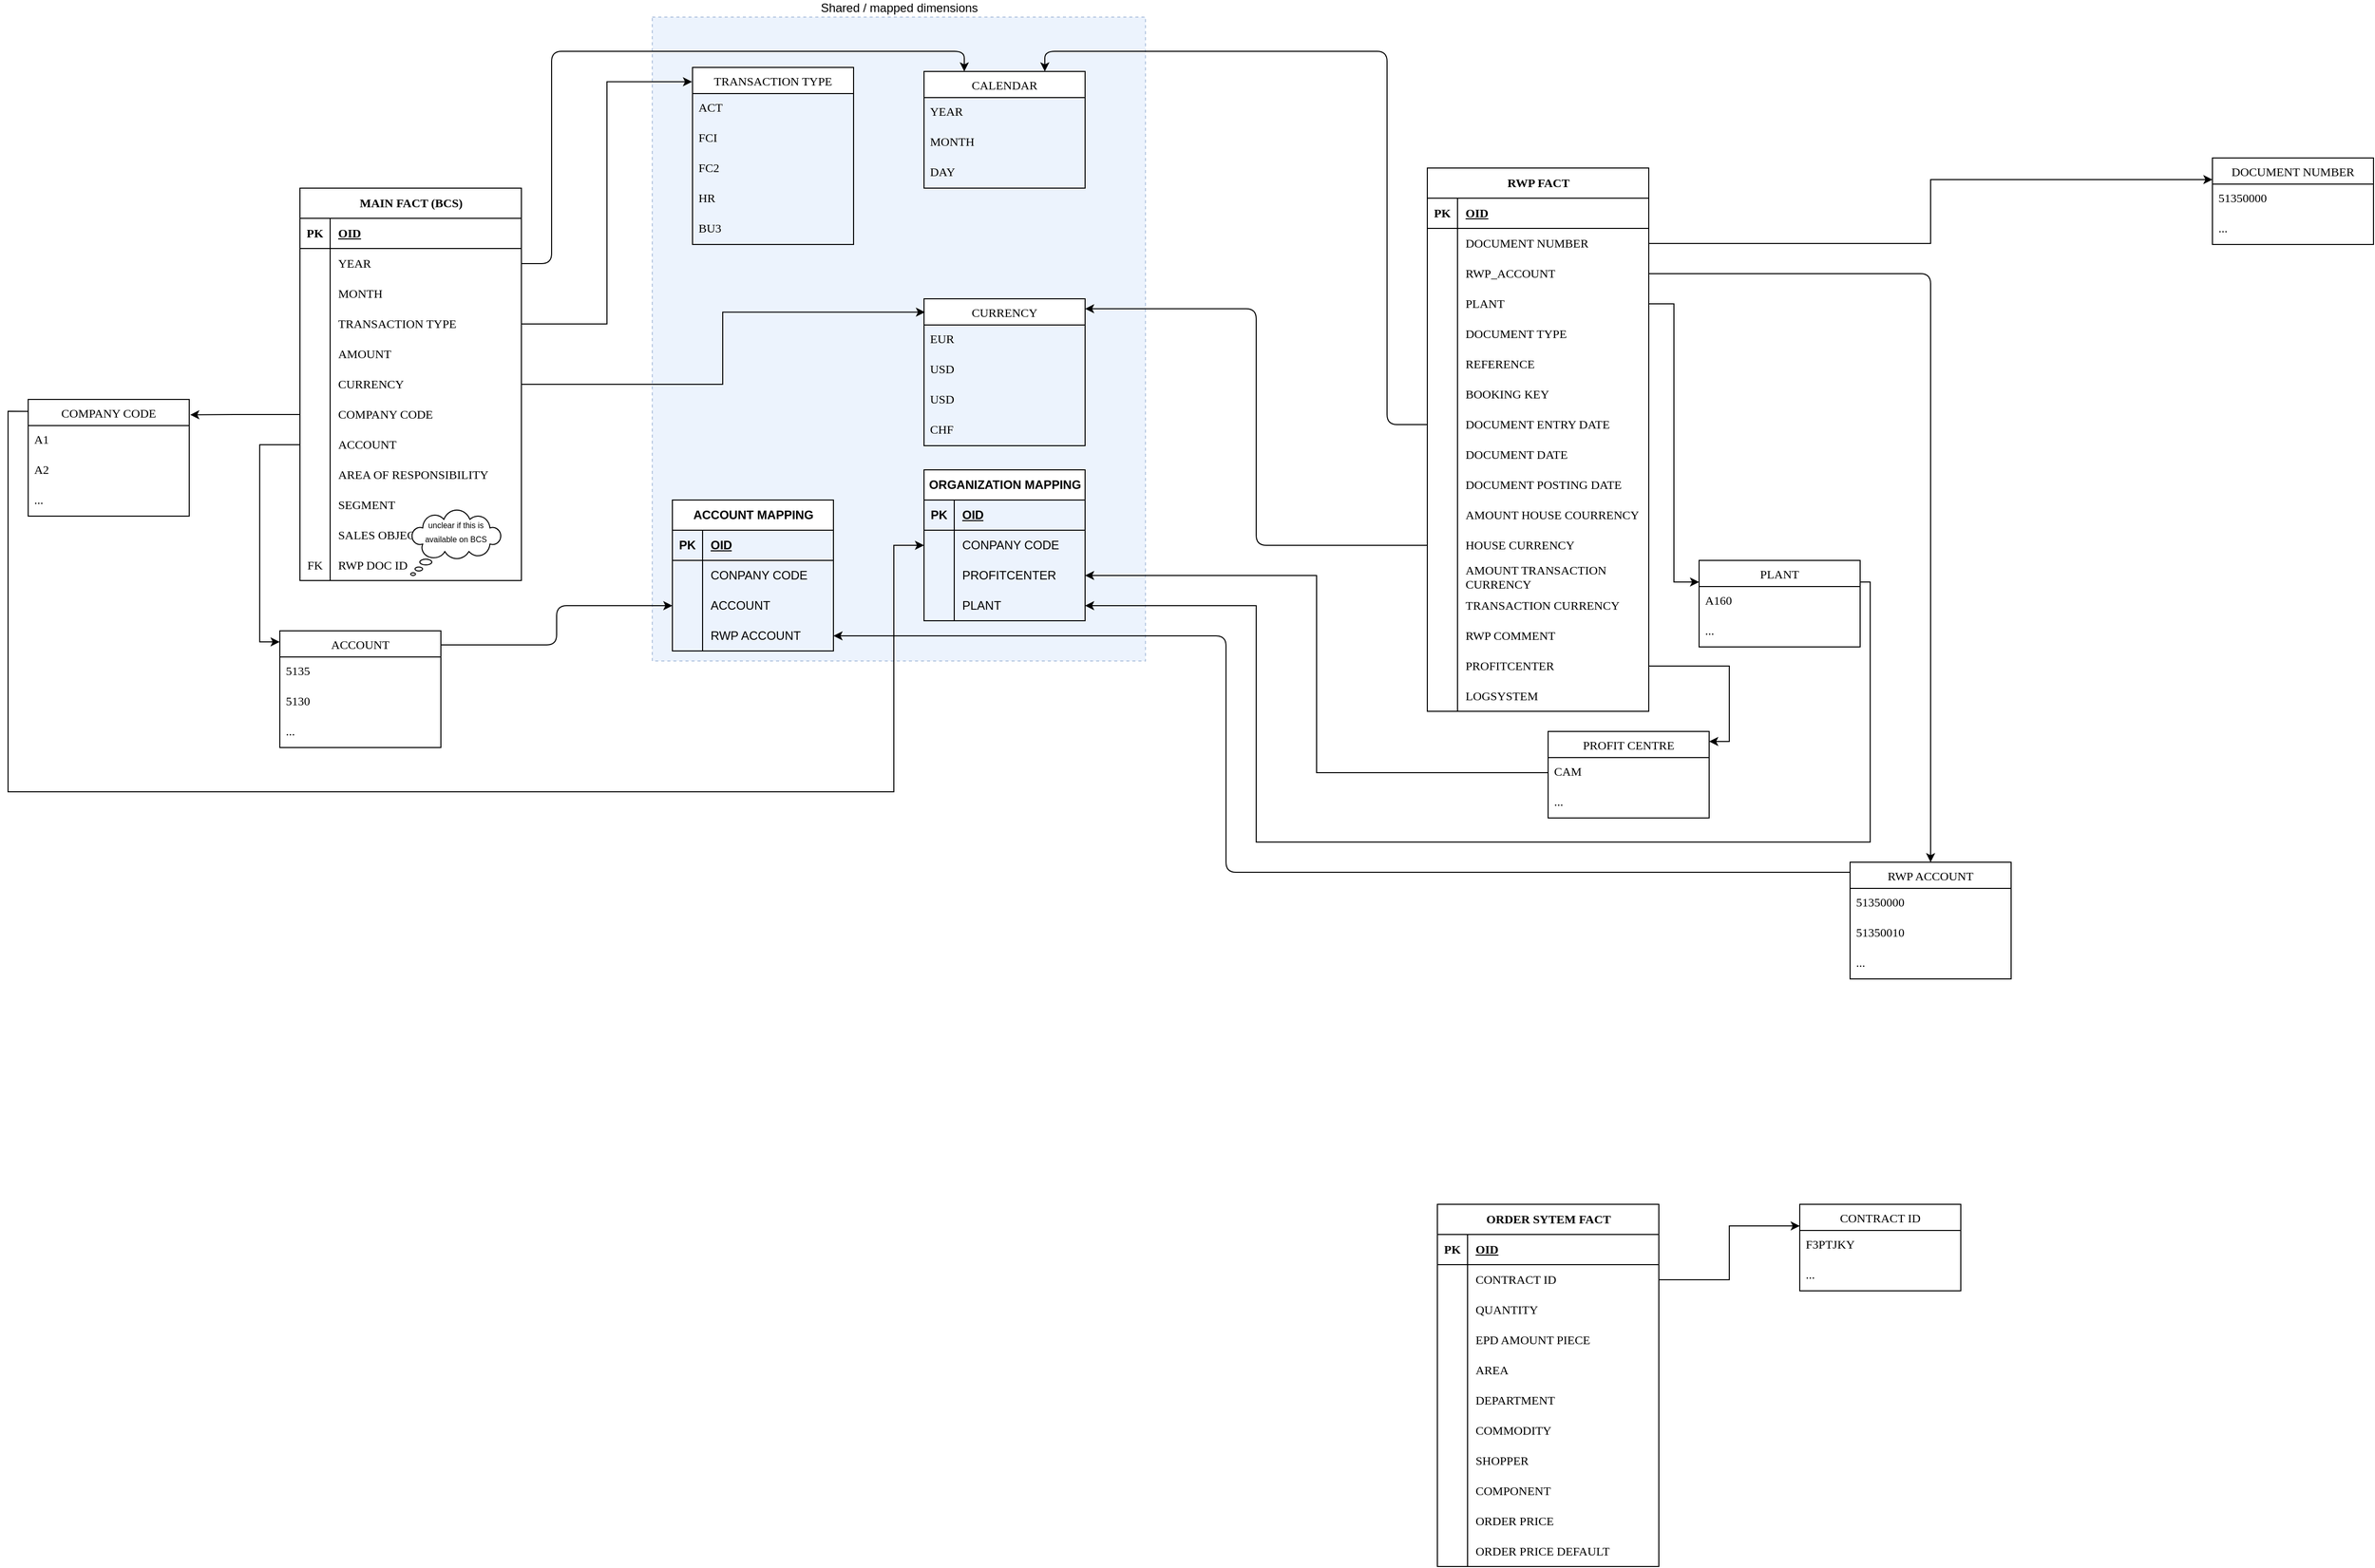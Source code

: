 <mxfile version="22.1.0" type="github">
  <diagram id="C5RBs43oDa-KdzZeNtuy" name="Page-1">
    <mxGraphModel dx="3071" dy="1001" grid="1" gridSize="10" guides="1" tooltips="1" connect="1" arrows="1" fold="1" page="0" pageScale="1" pageWidth="1200" pageHeight="1920" background="none" math="0" shadow="0">
      <root>
        <mxCell id="WIyWlLk6GJQsqaUBKTNV-0" />
        <mxCell id="WIyWlLk6GJQsqaUBKTNV-1" style="" parent="WIyWlLk6GJQsqaUBKTNV-0" />
        <mxCell id="pvqFBjxz9pWPm5oAz4ZP-286" value="Shared / mapped dimensions" style="verticalLabelPosition=top;verticalAlign=bottom;html=1;shape=mxgraph.basic.rect;fillColor2=none;strokeWidth=1;size=20;indent=5;fillColor=#dae8fc;strokeColor=#6c8ebf;dashed=1;shadow=0;opacity=50;horizontal=1;align=center;labelPosition=center;" parent="WIyWlLk6GJQsqaUBKTNV-1" vertex="1">
          <mxGeometry x="160" y="210" width="490" height="640" as="geometry" />
        </mxCell>
        <mxCell id="pvqFBjxz9pWPm5oAz4ZP-19" value="MAIN FACT (BCS)" style="shape=table;startSize=30;container=1;collapsible=1;childLayout=tableLayout;fixedRows=1;rowLines=0;fontStyle=1;align=center;resizeLast=1;html=1;hachureGap=4;fontFamily=Tahoma;fontSize=12;rounded=0;" parent="WIyWlLk6GJQsqaUBKTNV-1" vertex="1">
          <mxGeometry x="-190" y="380" width="220" height="390" as="geometry" />
        </mxCell>
        <mxCell id="pvqFBjxz9pWPm5oAz4ZP-20" value="" style="shape=tableRow;horizontal=0;startSize=0;swimlaneHead=0;swimlaneBody=0;fillColor=none;collapsible=0;dropTarget=0;points=[[0,0.5],[1,0.5]];portConstraint=eastwest;top=0;left=0;right=0;bottom=1;hachureGap=4;fontFamily=Tahoma;fontSize=12;rounded=0;" parent="pvqFBjxz9pWPm5oAz4ZP-19" vertex="1">
          <mxGeometry y="30" width="220" height="30" as="geometry" />
        </mxCell>
        <mxCell id="pvqFBjxz9pWPm5oAz4ZP-21" value="PK" style="shape=partialRectangle;connectable=0;fillColor=none;top=0;left=0;bottom=0;right=0;fontStyle=1;overflow=hidden;whiteSpace=wrap;html=1;hachureGap=4;fontFamily=Tahoma;fontSize=12;rounded=0;" parent="pvqFBjxz9pWPm5oAz4ZP-20" vertex="1">
          <mxGeometry width="30" height="30" as="geometry">
            <mxRectangle width="30" height="30" as="alternateBounds" />
          </mxGeometry>
        </mxCell>
        <mxCell id="pvqFBjxz9pWPm5oAz4ZP-22" value="OID" style="shape=partialRectangle;connectable=0;fillColor=none;top=0;left=0;bottom=0;right=0;align=left;spacingLeft=6;fontStyle=5;overflow=hidden;whiteSpace=wrap;html=1;hachureGap=4;fontFamily=Tahoma;fontSize=12;rounded=0;" parent="pvqFBjxz9pWPm5oAz4ZP-20" vertex="1">
          <mxGeometry x="30" width="190" height="30" as="geometry">
            <mxRectangle width="190" height="30" as="alternateBounds" />
          </mxGeometry>
        </mxCell>
        <mxCell id="pvqFBjxz9pWPm5oAz4ZP-23" value="" style="shape=tableRow;horizontal=0;startSize=0;swimlaneHead=0;swimlaneBody=0;fillColor=none;collapsible=0;dropTarget=0;points=[[0,0.5],[1,0.5]];portConstraint=eastwest;top=0;left=0;right=0;bottom=0;hachureGap=4;fontFamily=Tahoma;fontSize=12;rounded=0;" parent="pvqFBjxz9pWPm5oAz4ZP-19" vertex="1">
          <mxGeometry y="60" width="220" height="30" as="geometry" />
        </mxCell>
        <mxCell id="pvqFBjxz9pWPm5oAz4ZP-24" value="" style="shape=partialRectangle;connectable=0;fillColor=none;top=0;left=0;bottom=0;right=0;editable=1;overflow=hidden;whiteSpace=wrap;html=1;hachureGap=4;fontFamily=Tahoma;fontSize=12;rounded=0;" parent="pvqFBjxz9pWPm5oAz4ZP-23" vertex="1">
          <mxGeometry width="30" height="30" as="geometry">
            <mxRectangle width="30" height="30" as="alternateBounds" />
          </mxGeometry>
        </mxCell>
        <mxCell id="pvqFBjxz9pWPm5oAz4ZP-25" value="YEAR" style="shape=partialRectangle;connectable=0;fillColor=none;top=0;left=0;bottom=0;right=0;align=left;spacingLeft=6;overflow=hidden;whiteSpace=wrap;html=1;hachureGap=4;fontFamily=Tahoma;fontSize=12;rounded=0;" parent="pvqFBjxz9pWPm5oAz4ZP-23" vertex="1">
          <mxGeometry x="30" width="190" height="30" as="geometry">
            <mxRectangle width="190" height="30" as="alternateBounds" />
          </mxGeometry>
        </mxCell>
        <mxCell id="pvqFBjxz9pWPm5oAz4ZP-26" value="" style="shape=tableRow;horizontal=0;startSize=0;swimlaneHead=0;swimlaneBody=0;fillColor=none;collapsible=0;dropTarget=0;points=[[0,0.5],[1,0.5]];portConstraint=eastwest;top=0;left=0;right=0;bottom=0;hachureGap=4;fontFamily=Tahoma;fontSize=12;rounded=0;" parent="pvqFBjxz9pWPm5oAz4ZP-19" vertex="1">
          <mxGeometry y="90" width="220" height="30" as="geometry" />
        </mxCell>
        <mxCell id="pvqFBjxz9pWPm5oAz4ZP-27" value="" style="shape=partialRectangle;connectable=0;fillColor=none;top=0;left=0;bottom=0;right=0;editable=1;overflow=hidden;whiteSpace=wrap;html=1;hachureGap=4;fontFamily=Tahoma;fontSize=12;rounded=0;" parent="pvqFBjxz9pWPm5oAz4ZP-26" vertex="1">
          <mxGeometry width="30" height="30" as="geometry">
            <mxRectangle width="30" height="30" as="alternateBounds" />
          </mxGeometry>
        </mxCell>
        <mxCell id="pvqFBjxz9pWPm5oAz4ZP-28" value="MONTH" style="shape=partialRectangle;connectable=0;fillColor=none;top=0;left=0;bottom=0;right=0;align=left;spacingLeft=6;overflow=hidden;whiteSpace=wrap;html=1;hachureGap=4;fontFamily=Tahoma;fontSize=12;rounded=0;" parent="pvqFBjxz9pWPm5oAz4ZP-26" vertex="1">
          <mxGeometry x="30" width="190" height="30" as="geometry">
            <mxRectangle width="190" height="30" as="alternateBounds" />
          </mxGeometry>
        </mxCell>
        <mxCell id="pvqFBjxz9pWPm5oAz4ZP-29" value="" style="shape=tableRow;horizontal=0;startSize=0;swimlaneHead=0;swimlaneBody=0;fillColor=none;collapsible=0;dropTarget=0;points=[[0,0.5],[1,0.5]];portConstraint=eastwest;top=0;left=0;right=0;bottom=0;hachureGap=4;fontFamily=Tahoma;fontSize=12;rounded=0;" parent="pvqFBjxz9pWPm5oAz4ZP-19" vertex="1">
          <mxGeometry y="120" width="220" height="30" as="geometry" />
        </mxCell>
        <mxCell id="pvqFBjxz9pWPm5oAz4ZP-30" value="" style="shape=partialRectangle;connectable=0;fillColor=none;top=0;left=0;bottom=0;right=0;editable=1;overflow=hidden;whiteSpace=wrap;html=1;hachureGap=4;fontFamily=Tahoma;fontSize=12;rounded=0;" parent="pvqFBjxz9pWPm5oAz4ZP-29" vertex="1">
          <mxGeometry width="30" height="30" as="geometry">
            <mxRectangle width="30" height="30" as="alternateBounds" />
          </mxGeometry>
        </mxCell>
        <mxCell id="pvqFBjxz9pWPm5oAz4ZP-31" value="TRANSACTION TYPE" style="shape=partialRectangle;connectable=0;fillColor=none;top=0;left=0;bottom=0;right=0;align=left;spacingLeft=6;overflow=hidden;whiteSpace=wrap;html=1;hachureGap=4;fontFamily=Tahoma;fontSize=12;rounded=0;" parent="pvqFBjxz9pWPm5oAz4ZP-29" vertex="1">
          <mxGeometry x="30" width="190" height="30" as="geometry">
            <mxRectangle width="190" height="30" as="alternateBounds" />
          </mxGeometry>
        </mxCell>
        <mxCell id="pvqFBjxz9pWPm5oAz4ZP-64" value="" style="shape=tableRow;horizontal=0;startSize=0;swimlaneHead=0;swimlaneBody=0;fillColor=none;collapsible=0;dropTarget=0;points=[[0,0.5],[1,0.5]];portConstraint=eastwest;top=0;left=0;right=0;bottom=0;hachureGap=4;fontFamily=Tahoma;fontSize=12;rounded=0;" parent="pvqFBjxz9pWPm5oAz4ZP-19" vertex="1">
          <mxGeometry y="150" width="220" height="30" as="geometry" />
        </mxCell>
        <mxCell id="pvqFBjxz9pWPm5oAz4ZP-65" value="" style="shape=partialRectangle;connectable=0;fillColor=none;top=0;left=0;bottom=0;right=0;editable=1;overflow=hidden;whiteSpace=wrap;html=1;hachureGap=4;fontFamily=Tahoma;fontSize=12;rounded=0;" parent="pvqFBjxz9pWPm5oAz4ZP-64" vertex="1">
          <mxGeometry width="30" height="30" as="geometry">
            <mxRectangle width="30" height="30" as="alternateBounds" />
          </mxGeometry>
        </mxCell>
        <mxCell id="pvqFBjxz9pWPm5oAz4ZP-66" value="AMOUNT" style="shape=partialRectangle;connectable=0;fillColor=none;top=0;left=0;bottom=0;right=0;align=left;spacingLeft=6;overflow=hidden;whiteSpace=wrap;html=1;hachureGap=4;fontFamily=Tahoma;fontSize=12;rounded=0;" parent="pvqFBjxz9pWPm5oAz4ZP-64" vertex="1">
          <mxGeometry x="30" width="190" height="30" as="geometry">
            <mxRectangle width="190" height="30" as="alternateBounds" />
          </mxGeometry>
        </mxCell>
        <mxCell id="pvqFBjxz9pWPm5oAz4ZP-67" value="" style="shape=tableRow;horizontal=0;startSize=0;swimlaneHead=0;swimlaneBody=0;fillColor=none;collapsible=0;dropTarget=0;points=[[0,0.5],[1,0.5]];portConstraint=eastwest;top=0;left=0;right=0;bottom=0;hachureGap=4;fontFamily=Tahoma;fontSize=12;rounded=0;" parent="pvqFBjxz9pWPm5oAz4ZP-19" vertex="1">
          <mxGeometry y="180" width="220" height="30" as="geometry" />
        </mxCell>
        <mxCell id="pvqFBjxz9pWPm5oAz4ZP-68" value="" style="shape=partialRectangle;connectable=0;fillColor=none;top=0;left=0;bottom=0;right=0;editable=1;overflow=hidden;whiteSpace=wrap;html=1;hachureGap=4;fontFamily=Tahoma;fontSize=12;rounded=0;" parent="pvqFBjxz9pWPm5oAz4ZP-67" vertex="1">
          <mxGeometry width="30" height="30" as="geometry">
            <mxRectangle width="30" height="30" as="alternateBounds" />
          </mxGeometry>
        </mxCell>
        <mxCell id="pvqFBjxz9pWPm5oAz4ZP-69" value="CURRENCY" style="shape=partialRectangle;connectable=0;fillColor=none;top=0;left=0;bottom=0;right=0;align=left;spacingLeft=6;overflow=hidden;whiteSpace=wrap;html=1;hachureGap=4;fontFamily=Tahoma;fontSize=12;rounded=0;" parent="pvqFBjxz9pWPm5oAz4ZP-67" vertex="1">
          <mxGeometry x="30" width="190" height="30" as="geometry">
            <mxRectangle width="190" height="30" as="alternateBounds" />
          </mxGeometry>
        </mxCell>
        <mxCell id="pvqFBjxz9pWPm5oAz4ZP-93" value="" style="shape=tableRow;horizontal=0;startSize=0;swimlaneHead=0;swimlaneBody=0;fillColor=none;collapsible=0;dropTarget=0;points=[[0,0.5],[1,0.5]];portConstraint=eastwest;top=0;left=0;right=0;bottom=0;hachureGap=4;fontFamily=Tahoma;fontSize=12;rounded=0;" parent="pvqFBjxz9pWPm5oAz4ZP-19" vertex="1">
          <mxGeometry y="210" width="220" height="30" as="geometry" />
        </mxCell>
        <mxCell id="pvqFBjxz9pWPm5oAz4ZP-94" value="" style="shape=partialRectangle;connectable=0;fillColor=none;top=0;left=0;bottom=0;right=0;editable=1;overflow=hidden;whiteSpace=wrap;html=1;hachureGap=4;fontFamily=Tahoma;fontSize=12;rounded=0;" parent="pvqFBjxz9pWPm5oAz4ZP-93" vertex="1">
          <mxGeometry width="30" height="30" as="geometry">
            <mxRectangle width="30" height="30" as="alternateBounds" />
          </mxGeometry>
        </mxCell>
        <mxCell id="pvqFBjxz9pWPm5oAz4ZP-95" value="COMPANY CODE" style="shape=partialRectangle;connectable=0;fillColor=none;top=0;left=0;bottom=0;right=0;align=left;spacingLeft=6;overflow=hidden;whiteSpace=wrap;html=1;hachureGap=4;fontFamily=Tahoma;fontSize=12;rounded=0;" parent="pvqFBjxz9pWPm5oAz4ZP-93" vertex="1">
          <mxGeometry x="30" width="190" height="30" as="geometry">
            <mxRectangle width="190" height="30" as="alternateBounds" />
          </mxGeometry>
        </mxCell>
        <mxCell id="pvqFBjxz9pWPm5oAz4ZP-73" value="" style="shape=tableRow;horizontal=0;startSize=0;swimlaneHead=0;swimlaneBody=0;fillColor=none;collapsible=0;dropTarget=0;points=[[0,0.5],[1,0.5]];portConstraint=eastwest;top=0;left=0;right=0;bottom=0;hachureGap=4;fontFamily=Tahoma;fontSize=12;rounded=0;" parent="pvqFBjxz9pWPm5oAz4ZP-19" vertex="1">
          <mxGeometry y="240" width="220" height="30" as="geometry" />
        </mxCell>
        <mxCell id="pvqFBjxz9pWPm5oAz4ZP-74" value="" style="shape=partialRectangle;connectable=0;fillColor=none;top=0;left=0;bottom=0;right=0;editable=1;overflow=hidden;whiteSpace=wrap;html=1;hachureGap=4;fontFamily=Tahoma;fontSize=12;rounded=0;" parent="pvqFBjxz9pWPm5oAz4ZP-73" vertex="1">
          <mxGeometry width="30" height="30" as="geometry">
            <mxRectangle width="30" height="30" as="alternateBounds" />
          </mxGeometry>
        </mxCell>
        <mxCell id="pvqFBjxz9pWPm5oAz4ZP-75" value="ACCOUNT" style="shape=partialRectangle;connectable=0;fillColor=none;top=0;left=0;bottom=0;right=0;align=left;spacingLeft=6;overflow=hidden;whiteSpace=wrap;html=1;hachureGap=4;fontFamily=Tahoma;fontSize=12;rounded=0;" parent="pvqFBjxz9pWPm5oAz4ZP-73" vertex="1">
          <mxGeometry x="30" width="190" height="30" as="geometry">
            <mxRectangle width="190" height="30" as="alternateBounds" />
          </mxGeometry>
        </mxCell>
        <mxCell id="pvqFBjxz9pWPm5oAz4ZP-121" value="" style="shape=tableRow;horizontal=0;startSize=0;swimlaneHead=0;swimlaneBody=0;fillColor=none;collapsible=0;dropTarget=0;points=[[0,0.5],[1,0.5]];portConstraint=eastwest;top=0;left=0;right=0;bottom=0;hachureGap=4;fontFamily=Tahoma;fontSize=12;rounded=0;" parent="pvqFBjxz9pWPm5oAz4ZP-19" vertex="1">
          <mxGeometry y="270" width="220" height="30" as="geometry" />
        </mxCell>
        <mxCell id="pvqFBjxz9pWPm5oAz4ZP-122" value="" style="shape=partialRectangle;connectable=0;fillColor=none;top=0;left=0;bottom=0;right=0;editable=1;overflow=hidden;whiteSpace=wrap;html=1;hachureGap=4;fontFamily=Tahoma;fontSize=12;rounded=0;" parent="pvqFBjxz9pWPm5oAz4ZP-121" vertex="1">
          <mxGeometry width="30" height="30" as="geometry">
            <mxRectangle width="30" height="30" as="alternateBounds" />
          </mxGeometry>
        </mxCell>
        <mxCell id="pvqFBjxz9pWPm5oAz4ZP-123" value="AREA OF RESPONSIBILITY" style="shape=partialRectangle;connectable=0;fillColor=none;top=0;left=0;bottom=0;right=0;align=left;spacingLeft=6;overflow=hidden;whiteSpace=wrap;html=1;hachureGap=4;fontFamily=Tahoma;fontSize=12;rounded=0;" parent="pvqFBjxz9pWPm5oAz4ZP-121" vertex="1">
          <mxGeometry x="30" width="190" height="30" as="geometry">
            <mxRectangle width="190" height="30" as="alternateBounds" />
          </mxGeometry>
        </mxCell>
        <mxCell id="pvqFBjxz9pWPm5oAz4ZP-127" value="" style="shape=tableRow;horizontal=0;startSize=0;swimlaneHead=0;swimlaneBody=0;fillColor=none;collapsible=0;dropTarget=0;points=[[0,0.5],[1,0.5]];portConstraint=eastwest;top=0;left=0;right=0;bottom=0;hachureGap=4;fontFamily=Tahoma;fontSize=12;rounded=0;" parent="pvqFBjxz9pWPm5oAz4ZP-19" vertex="1">
          <mxGeometry y="300" width="220" height="30" as="geometry" />
        </mxCell>
        <mxCell id="pvqFBjxz9pWPm5oAz4ZP-128" value="" style="shape=partialRectangle;connectable=0;fillColor=none;top=0;left=0;bottom=0;right=0;editable=1;overflow=hidden;whiteSpace=wrap;html=1;hachureGap=4;fontFamily=Tahoma;fontSize=12;rounded=0;" parent="pvqFBjxz9pWPm5oAz4ZP-127" vertex="1">
          <mxGeometry width="30" height="30" as="geometry">
            <mxRectangle width="30" height="30" as="alternateBounds" />
          </mxGeometry>
        </mxCell>
        <mxCell id="pvqFBjxz9pWPm5oAz4ZP-129" value="SEGMENT" style="shape=partialRectangle;connectable=0;fillColor=none;top=0;left=0;bottom=0;right=0;align=left;spacingLeft=6;overflow=hidden;whiteSpace=wrap;html=1;hachureGap=4;fontFamily=Tahoma;fontSize=12;rounded=0;" parent="pvqFBjxz9pWPm5oAz4ZP-127" vertex="1">
          <mxGeometry x="30" width="190" height="30" as="geometry">
            <mxRectangle width="190" height="30" as="alternateBounds" />
          </mxGeometry>
        </mxCell>
        <mxCell id="pvqFBjxz9pWPm5oAz4ZP-130" value="" style="shape=tableRow;horizontal=0;startSize=0;swimlaneHead=0;swimlaneBody=0;fillColor=none;collapsible=0;dropTarget=0;points=[[0,0.5],[1,0.5]];portConstraint=eastwest;top=0;left=0;right=0;bottom=0;hachureGap=4;fontFamily=Tahoma;fontSize=12;rounded=0;" parent="pvqFBjxz9pWPm5oAz4ZP-19" vertex="1">
          <mxGeometry y="330" width="220" height="30" as="geometry" />
        </mxCell>
        <mxCell id="pvqFBjxz9pWPm5oAz4ZP-131" value="" style="shape=partialRectangle;connectable=0;fillColor=none;top=0;left=0;bottom=0;right=0;editable=1;overflow=hidden;whiteSpace=wrap;html=1;hachureGap=4;fontFamily=Tahoma;fontSize=12;rounded=0;" parent="pvqFBjxz9pWPm5oAz4ZP-130" vertex="1">
          <mxGeometry width="30" height="30" as="geometry">
            <mxRectangle width="30" height="30" as="alternateBounds" />
          </mxGeometry>
        </mxCell>
        <mxCell id="pvqFBjxz9pWPm5oAz4ZP-132" value="SALES OBJECT" style="shape=partialRectangle;connectable=0;fillColor=none;top=0;left=0;bottom=0;right=0;align=left;spacingLeft=6;overflow=hidden;whiteSpace=wrap;html=1;hachureGap=4;fontFamily=Tahoma;fontSize=12;rounded=0;" parent="pvqFBjxz9pWPm5oAz4ZP-130" vertex="1">
          <mxGeometry x="30" width="190" height="30" as="geometry">
            <mxRectangle width="190" height="30" as="alternateBounds" />
          </mxGeometry>
        </mxCell>
        <mxCell id="pvqFBjxz9pWPm5oAz4ZP-124" value="" style="shape=tableRow;horizontal=0;startSize=0;swimlaneHead=0;swimlaneBody=0;fillColor=none;collapsible=0;dropTarget=0;points=[[0,0.5],[1,0.5]];portConstraint=eastwest;top=0;left=0;right=0;bottom=0;hachureGap=4;fontFamily=Tahoma;fontSize=12;rounded=0;" parent="pvqFBjxz9pWPm5oAz4ZP-19" vertex="1">
          <mxGeometry y="360" width="220" height="30" as="geometry" />
        </mxCell>
        <mxCell id="pvqFBjxz9pWPm5oAz4ZP-125" value="FK" style="shape=partialRectangle;connectable=0;fillColor=none;top=0;left=0;bottom=0;right=0;editable=1;overflow=hidden;whiteSpace=wrap;html=1;hachureGap=4;fontFamily=Tahoma;fontSize=12;rounded=0;" parent="pvqFBjxz9pWPm5oAz4ZP-124" vertex="1">
          <mxGeometry width="30" height="30" as="geometry">
            <mxRectangle width="30" height="30" as="alternateBounds" />
          </mxGeometry>
        </mxCell>
        <mxCell id="pvqFBjxz9pWPm5oAz4ZP-126" value="RWP DOC ID" style="shape=partialRectangle;connectable=0;fillColor=none;top=0;left=0;bottom=0;right=0;align=left;spacingLeft=6;overflow=hidden;whiteSpace=wrap;html=1;hachureGap=4;fontFamily=Tahoma;fontSize=12;rounded=0;" parent="pvqFBjxz9pWPm5oAz4ZP-124" vertex="1">
          <mxGeometry x="30" width="190" height="30" as="geometry">
            <mxRectangle width="190" height="30" as="alternateBounds" />
          </mxGeometry>
        </mxCell>
        <mxCell id="pvqFBjxz9pWPm5oAz4ZP-57" value="TRANSACTION TYPE" style="swimlane;fontStyle=0;childLayout=stackLayout;horizontal=1;startSize=26;horizontalStack=0;resizeParent=1;resizeParentMax=0;resizeLast=0;collapsible=1;marginBottom=0;align=center;fontSize=12;hachureGap=4;fontFamily=Tahoma;rounded=0;" parent="WIyWlLk6GJQsqaUBKTNV-1" vertex="1">
          <mxGeometry x="200" y="260" width="160" height="176" as="geometry" />
        </mxCell>
        <mxCell id="pvqFBjxz9pWPm5oAz4ZP-58" value="ACT" style="text;strokeColor=none;fillColor=none;spacingLeft=4;spacingRight=4;overflow=hidden;rotatable=0;points=[[0,0.5],[1,0.5]];portConstraint=eastwest;fontSize=12;whiteSpace=wrap;html=1;fontFamily=Tahoma;rounded=0;" parent="pvqFBjxz9pWPm5oAz4ZP-57" vertex="1">
          <mxGeometry y="26" width="160" height="30" as="geometry" />
        </mxCell>
        <mxCell id="pvqFBjxz9pWPm5oAz4ZP-59" value="FCI" style="text;strokeColor=none;fillColor=none;spacingLeft=4;spacingRight=4;overflow=hidden;rotatable=0;points=[[0,0.5],[1,0.5]];portConstraint=eastwest;fontSize=12;whiteSpace=wrap;html=1;fontFamily=Tahoma;rounded=0;" parent="pvqFBjxz9pWPm5oAz4ZP-57" vertex="1">
          <mxGeometry y="56" width="160" height="30" as="geometry" />
        </mxCell>
        <mxCell id="pvqFBjxz9pWPm5oAz4ZP-61" value="FC2" style="text;strokeColor=none;fillColor=none;spacingLeft=4;spacingRight=4;overflow=hidden;rotatable=0;points=[[0,0.5],[1,0.5]];portConstraint=eastwest;fontSize=12;whiteSpace=wrap;html=1;fontFamily=Tahoma;rounded=0;" parent="pvqFBjxz9pWPm5oAz4ZP-57" vertex="1">
          <mxGeometry y="86" width="160" height="30" as="geometry" />
        </mxCell>
        <mxCell id="pvqFBjxz9pWPm5oAz4ZP-62" value="HR" style="text;strokeColor=none;fillColor=none;spacingLeft=4;spacingRight=4;overflow=hidden;rotatable=0;points=[[0,0.5],[1,0.5]];portConstraint=eastwest;fontSize=12;whiteSpace=wrap;html=1;fontFamily=Tahoma;rounded=0;" parent="pvqFBjxz9pWPm5oAz4ZP-57" vertex="1">
          <mxGeometry y="116" width="160" height="30" as="geometry" />
        </mxCell>
        <mxCell id="pvqFBjxz9pWPm5oAz4ZP-60" value="BU3" style="text;strokeColor=none;fillColor=none;spacingLeft=4;spacingRight=4;overflow=hidden;rotatable=0;points=[[0,0.5],[1,0.5]];portConstraint=eastwest;fontSize=12;whiteSpace=wrap;html=1;fontFamily=Tahoma;rounded=0;" parent="pvqFBjxz9pWPm5oAz4ZP-57" vertex="1">
          <mxGeometry y="146" width="160" height="30" as="geometry" />
        </mxCell>
        <mxCell id="pvqFBjxz9pWPm5oAz4ZP-63" style="edgeStyle=orthogonalEdgeStyle;rounded=0;hachureGap=4;orthogonalLoop=1;jettySize=auto;html=1;fontFamily=Tahoma;fontSize=12;entryX=-0.003;entryY=0.081;entryDx=0;entryDy=0;entryPerimeter=0;" parent="WIyWlLk6GJQsqaUBKTNV-1" source="pvqFBjxz9pWPm5oAz4ZP-29" target="pvqFBjxz9pWPm5oAz4ZP-57" edge="1">
          <mxGeometry relative="1" as="geometry">
            <mxPoint x="220" y="210" as="targetPoint" />
          </mxGeometry>
        </mxCell>
        <mxCell id="pvqFBjxz9pWPm5oAz4ZP-82" value="ACCOUNT" style="swimlane;fontStyle=0;childLayout=stackLayout;horizontal=1;startSize=26;horizontalStack=0;resizeParent=1;resizeParentMax=0;resizeLast=0;collapsible=1;marginBottom=0;align=center;fontSize=12;hachureGap=4;fontFamily=Tahoma;rounded=0;" parent="WIyWlLk6GJQsqaUBKTNV-1" vertex="1">
          <mxGeometry x="-210" y="820" width="160" height="116" as="geometry" />
        </mxCell>
        <mxCell id="pvqFBjxz9pWPm5oAz4ZP-83" value="5135" style="text;strokeColor=none;fillColor=none;spacingLeft=4;spacingRight=4;overflow=hidden;rotatable=0;points=[[0,0.5],[1,0.5]];portConstraint=eastwest;fontSize=12;whiteSpace=wrap;html=1;fontFamily=Tahoma;rounded=0;" parent="pvqFBjxz9pWPm5oAz4ZP-82" vertex="1">
          <mxGeometry y="26" width="160" height="30" as="geometry" />
        </mxCell>
        <mxCell id="pvqFBjxz9pWPm5oAz4ZP-84" value="5130" style="text;strokeColor=none;fillColor=none;spacingLeft=4;spacingRight=4;overflow=hidden;rotatable=0;points=[[0,0.5],[1,0.5]];portConstraint=eastwest;fontSize=12;whiteSpace=wrap;html=1;fontFamily=Tahoma;rounded=0;" parent="pvqFBjxz9pWPm5oAz4ZP-82" vertex="1">
          <mxGeometry y="56" width="160" height="30" as="geometry" />
        </mxCell>
        <mxCell id="pvqFBjxz9pWPm5oAz4ZP-85" value="..." style="text;strokeColor=none;fillColor=none;spacingLeft=4;spacingRight=4;overflow=hidden;rotatable=0;points=[[0,0.5],[1,0.5]];portConstraint=eastwest;fontSize=12;whiteSpace=wrap;html=1;fontFamily=Tahoma;rounded=0;" parent="pvqFBjxz9pWPm5oAz4ZP-82" vertex="1">
          <mxGeometry y="86" width="160" height="30" as="geometry" />
        </mxCell>
        <mxCell id="pvqFBjxz9pWPm5oAz4ZP-86" style="edgeStyle=orthogonalEdgeStyle;rounded=0;hachureGap=4;orthogonalLoop=1;jettySize=auto;html=1;exitX=0;exitY=0.5;exitDx=0;exitDy=0;fontFamily=Tahoma;fontSize=12;entryX=-0.001;entryY=0.095;entryDx=0;entryDy=0;entryPerimeter=0;" parent="WIyWlLk6GJQsqaUBKTNV-1" source="pvqFBjxz9pWPm5oAz4ZP-73" target="pvqFBjxz9pWPm5oAz4ZP-82" edge="1">
          <mxGeometry relative="1" as="geometry">
            <mxPoint x="160" y="480" as="targetPoint" />
          </mxGeometry>
        </mxCell>
        <mxCell id="pvqFBjxz9pWPm5oAz4ZP-87" value="CURRENCY" style="swimlane;fontStyle=0;childLayout=stackLayout;horizontal=1;startSize=26;horizontalStack=0;resizeParent=1;resizeParentMax=0;resizeLast=0;collapsible=1;marginBottom=0;align=center;fontSize=12;hachureGap=4;fontFamily=Tahoma;rounded=0;" parent="WIyWlLk6GJQsqaUBKTNV-1" vertex="1">
          <mxGeometry x="430" y="490" width="160" height="146" as="geometry" />
        </mxCell>
        <mxCell id="pvqFBjxz9pWPm5oAz4ZP-88" value="EUR" style="text;strokeColor=none;fillColor=none;spacingLeft=4;spacingRight=4;overflow=hidden;rotatable=0;points=[[0,0.5],[1,0.5]];portConstraint=eastwest;fontSize=12;whiteSpace=wrap;html=1;fontFamily=Tahoma;rounded=0;" parent="pvqFBjxz9pWPm5oAz4ZP-87" vertex="1">
          <mxGeometry y="26" width="160" height="30" as="geometry" />
        </mxCell>
        <mxCell id="pvqFBjxz9pWPm5oAz4ZP-91" value="USD" style="text;strokeColor=none;fillColor=none;spacingLeft=4;spacingRight=4;overflow=hidden;rotatable=0;points=[[0,0.5],[1,0.5]];portConstraint=eastwest;fontSize=12;whiteSpace=wrap;html=1;fontFamily=Tahoma;rounded=0;" parent="pvqFBjxz9pWPm5oAz4ZP-87" vertex="1">
          <mxGeometry y="56" width="160" height="30" as="geometry" />
        </mxCell>
        <mxCell id="pvqFBjxz9pWPm5oAz4ZP-89" value="USD" style="text;strokeColor=none;fillColor=none;spacingLeft=4;spacingRight=4;overflow=hidden;rotatable=0;points=[[0,0.5],[1,0.5]];portConstraint=eastwest;fontSize=12;whiteSpace=wrap;html=1;fontFamily=Tahoma;rounded=0;" parent="pvqFBjxz9pWPm5oAz4ZP-87" vertex="1">
          <mxGeometry y="86" width="160" height="30" as="geometry" />
        </mxCell>
        <mxCell id="pvqFBjxz9pWPm5oAz4ZP-90" value="CHF" style="text;strokeColor=none;fillColor=none;spacingLeft=4;spacingRight=4;overflow=hidden;rotatable=0;points=[[0,0.5],[1,0.5]];portConstraint=eastwest;fontSize=12;whiteSpace=wrap;html=1;fontFamily=Tahoma;rounded=0;" parent="pvqFBjxz9pWPm5oAz4ZP-87" vertex="1">
          <mxGeometry y="116" width="160" height="30" as="geometry" />
        </mxCell>
        <mxCell id="pvqFBjxz9pWPm5oAz4ZP-92" style="edgeStyle=orthogonalEdgeStyle;orthogonalLoop=1;jettySize=auto;html=1;entryX=0.006;entryY=0.091;entryDx=0;entryDy=0;entryPerimeter=0;rounded=0;fontFamily=Tahoma;fontSize=12;" parent="WIyWlLk6GJQsqaUBKTNV-1" source="pvqFBjxz9pWPm5oAz4ZP-67" target="pvqFBjxz9pWPm5oAz4ZP-87" edge="1">
          <mxGeometry relative="1" as="geometry" />
        </mxCell>
        <mxCell id="pvqFBjxz9pWPm5oAz4ZP-133" value="COMPANY CODE" style="swimlane;fontStyle=0;childLayout=stackLayout;horizontal=1;startSize=26;horizontalStack=0;resizeParent=1;resizeParentMax=0;resizeLast=0;collapsible=1;marginBottom=0;align=center;fontSize=12;hachureGap=4;fontFamily=Tahoma;rounded=0;" parent="WIyWlLk6GJQsqaUBKTNV-1" vertex="1">
          <mxGeometry x="-460" y="590" width="160" height="116" as="geometry" />
        </mxCell>
        <mxCell id="pvqFBjxz9pWPm5oAz4ZP-134" value="A1" style="text;strokeColor=none;fillColor=none;spacingLeft=4;spacingRight=4;overflow=hidden;rotatable=0;points=[[0,0.5],[1,0.5]];portConstraint=eastwest;fontSize=12;whiteSpace=wrap;html=1;fontFamily=Tahoma;rounded=0;" parent="pvqFBjxz9pWPm5oAz4ZP-133" vertex="1">
          <mxGeometry y="26" width="160" height="30" as="geometry" />
        </mxCell>
        <mxCell id="pvqFBjxz9pWPm5oAz4ZP-135" value="A2" style="text;strokeColor=none;fillColor=none;spacingLeft=4;spacingRight=4;overflow=hidden;rotatable=0;points=[[0,0.5],[1,0.5]];portConstraint=eastwest;fontSize=12;whiteSpace=wrap;html=1;fontFamily=Tahoma;rounded=0;" parent="pvqFBjxz9pWPm5oAz4ZP-133" vertex="1">
          <mxGeometry y="56" width="160" height="30" as="geometry" />
        </mxCell>
        <mxCell id="pvqFBjxz9pWPm5oAz4ZP-136" value="..." style="text;strokeColor=none;fillColor=none;spacingLeft=4;spacingRight=4;overflow=hidden;rotatable=0;points=[[0,0.5],[1,0.5]];portConstraint=eastwest;fontSize=12;whiteSpace=wrap;html=1;fontFamily=Tahoma;rounded=0;" parent="pvqFBjxz9pWPm5oAz4ZP-133" vertex="1">
          <mxGeometry y="86" width="160" height="30" as="geometry" />
        </mxCell>
        <mxCell id="pvqFBjxz9pWPm5oAz4ZP-139" style="edgeStyle=orthogonalEdgeStyle;orthogonalLoop=1;jettySize=auto;html=1;exitX=0;exitY=0.5;exitDx=0;exitDy=0;entryX=1.006;entryY=0.132;entryDx=0;entryDy=0;entryPerimeter=0;fontFamily=Tahoma;fontSize=12;" parent="WIyWlLk6GJQsqaUBKTNV-1" source="pvqFBjxz9pWPm5oAz4ZP-93" target="pvqFBjxz9pWPm5oAz4ZP-133" edge="1">
          <mxGeometry relative="1" as="geometry" />
        </mxCell>
        <mxCell id="pvqFBjxz9pWPm5oAz4ZP-219" value="&lt;font style=&quot;font-size: 8px;&quot;&gt;unclear if this is available on BCS&lt;/font&gt;" style="whiteSpace=wrap;html=1;shape=mxgraph.basic.cloud_callout;align=center;verticalAlign=top;" parent="WIyWlLk6GJQsqaUBKTNV-1" vertex="1">
          <mxGeometry x="-80" y="700" width="90" height="65" as="geometry" />
        </mxCell>
        <mxCell id="pvqFBjxz9pWPm5oAz4ZP-257" style="edgeStyle=orthogonalEdgeStyle;orthogonalLoop=1;jettySize=auto;html=1;exitX=0;exitY=0.086;exitDx=0;exitDy=0;entryX=1;entryY=0.5;entryDx=0;entryDy=0;exitPerimeter=0;" parent="WIyWlLk6GJQsqaUBKTNV-1" source="pvqFBjxz9pWPm5oAz4ZP-253" target="pvqFBjxz9pWPm5oAz4ZP-241" edge="1">
          <mxGeometry relative="1" as="geometry">
            <mxPoint x="750" y="1180" as="sourcePoint" />
            <Array as="points">
              <mxPoint x="730" y="1060" />
              <mxPoint x="730" y="825" />
            </Array>
          </mxGeometry>
        </mxCell>
        <mxCell id="pvqFBjxz9pWPm5oAz4ZP-221" style="edgeStyle=orthogonalEdgeStyle;orthogonalLoop=1;jettySize=auto;html=1;exitX=1;exitY=0.5;exitDx=0;exitDy=0;entryX=0.5;entryY=0;entryDx=0;entryDy=0;" parent="WIyWlLk6GJQsqaUBKTNV-1" source="pvqFBjxz9pWPm5oAz4ZP-144" target="pvqFBjxz9pWPm5oAz4ZP-253" edge="1">
          <mxGeometry relative="1" as="geometry">
            <mxPoint x="1170" y="1170" as="targetPoint" />
          </mxGeometry>
        </mxCell>
        <mxCell id="pvqFBjxz9pWPm5oAz4ZP-234" value="ACCOUNT MAPPING" style="shape=table;startSize=30;container=1;collapsible=1;childLayout=tableLayout;fixedRows=1;rowLines=0;fontStyle=1;align=center;resizeLast=1;html=1;" parent="WIyWlLk6GJQsqaUBKTNV-1" vertex="1">
          <mxGeometry x="180" y="690" width="160" height="150" as="geometry" />
        </mxCell>
        <mxCell id="pvqFBjxz9pWPm5oAz4ZP-235" value="" style="shape=tableRow;horizontal=0;startSize=0;swimlaneHead=0;swimlaneBody=0;fillColor=none;collapsible=0;dropTarget=0;points=[[0,0.5],[1,0.5]];portConstraint=eastwest;top=0;left=0;right=0;bottom=1;" parent="pvqFBjxz9pWPm5oAz4ZP-234" vertex="1">
          <mxGeometry y="30" width="160" height="30" as="geometry" />
        </mxCell>
        <mxCell id="pvqFBjxz9pWPm5oAz4ZP-236" value="PK" style="shape=partialRectangle;connectable=0;fillColor=none;top=0;left=0;bottom=0;right=0;fontStyle=1;overflow=hidden;whiteSpace=wrap;html=1;" parent="pvqFBjxz9pWPm5oAz4ZP-235" vertex="1">
          <mxGeometry width="30" height="30" as="geometry">
            <mxRectangle width="30" height="30" as="alternateBounds" />
          </mxGeometry>
        </mxCell>
        <mxCell id="pvqFBjxz9pWPm5oAz4ZP-237" value="OID" style="shape=partialRectangle;connectable=0;fillColor=none;top=0;left=0;bottom=0;right=0;align=left;spacingLeft=6;fontStyle=5;overflow=hidden;whiteSpace=wrap;html=1;" parent="pvqFBjxz9pWPm5oAz4ZP-235" vertex="1">
          <mxGeometry x="30" width="130" height="30" as="geometry">
            <mxRectangle width="130" height="30" as="alternateBounds" />
          </mxGeometry>
        </mxCell>
        <mxCell id="pvqFBjxz9pWPm5oAz4ZP-244" value="" style="shape=tableRow;horizontal=0;startSize=0;swimlaneHead=0;swimlaneBody=0;fillColor=none;collapsible=0;dropTarget=0;points=[[0,0.5],[1,0.5]];portConstraint=eastwest;top=0;left=0;right=0;bottom=0;" parent="pvqFBjxz9pWPm5oAz4ZP-234" vertex="1">
          <mxGeometry y="60" width="160" height="30" as="geometry" />
        </mxCell>
        <mxCell id="pvqFBjxz9pWPm5oAz4ZP-245" value="" style="shape=partialRectangle;connectable=0;fillColor=none;top=0;left=0;bottom=0;right=0;editable=1;overflow=hidden;whiteSpace=wrap;html=1;" parent="pvqFBjxz9pWPm5oAz4ZP-244" vertex="1">
          <mxGeometry width="30" height="30" as="geometry">
            <mxRectangle width="30" height="30" as="alternateBounds" />
          </mxGeometry>
        </mxCell>
        <mxCell id="pvqFBjxz9pWPm5oAz4ZP-246" value="CONPANY CODE" style="shape=partialRectangle;connectable=0;fillColor=none;top=0;left=0;bottom=0;right=0;align=left;spacingLeft=6;overflow=hidden;whiteSpace=wrap;html=1;" parent="pvqFBjxz9pWPm5oAz4ZP-244" vertex="1">
          <mxGeometry x="30" width="130" height="30" as="geometry">
            <mxRectangle width="130" height="30" as="alternateBounds" />
          </mxGeometry>
        </mxCell>
        <mxCell id="pvqFBjxz9pWPm5oAz4ZP-238" value="" style="shape=tableRow;horizontal=0;startSize=0;swimlaneHead=0;swimlaneBody=0;fillColor=none;collapsible=0;dropTarget=0;points=[[0,0.5],[1,0.5]];portConstraint=eastwest;top=0;left=0;right=0;bottom=0;" parent="pvqFBjxz9pWPm5oAz4ZP-234" vertex="1">
          <mxGeometry y="90" width="160" height="30" as="geometry" />
        </mxCell>
        <mxCell id="pvqFBjxz9pWPm5oAz4ZP-239" value="" style="shape=partialRectangle;connectable=0;fillColor=none;top=0;left=0;bottom=0;right=0;editable=1;overflow=hidden;whiteSpace=wrap;html=1;" parent="pvqFBjxz9pWPm5oAz4ZP-238" vertex="1">
          <mxGeometry width="30" height="30" as="geometry">
            <mxRectangle width="30" height="30" as="alternateBounds" />
          </mxGeometry>
        </mxCell>
        <mxCell id="pvqFBjxz9pWPm5oAz4ZP-240" value="ACCOUNT" style="shape=partialRectangle;connectable=0;fillColor=none;top=0;left=0;bottom=0;right=0;align=left;spacingLeft=6;overflow=hidden;whiteSpace=wrap;html=1;" parent="pvqFBjxz9pWPm5oAz4ZP-238" vertex="1">
          <mxGeometry x="30" width="130" height="30" as="geometry">
            <mxRectangle width="130" height="30" as="alternateBounds" />
          </mxGeometry>
        </mxCell>
        <mxCell id="pvqFBjxz9pWPm5oAz4ZP-241" value="" style="shape=tableRow;horizontal=0;startSize=0;swimlaneHead=0;swimlaneBody=0;fillColor=none;collapsible=0;dropTarget=0;points=[[0,0.5],[1,0.5]];portConstraint=eastwest;top=0;left=0;right=0;bottom=0;" parent="pvqFBjxz9pWPm5oAz4ZP-234" vertex="1">
          <mxGeometry y="120" width="160" height="30" as="geometry" />
        </mxCell>
        <mxCell id="pvqFBjxz9pWPm5oAz4ZP-242" value="" style="shape=partialRectangle;connectable=0;fillColor=none;top=0;left=0;bottom=0;right=0;editable=1;overflow=hidden;whiteSpace=wrap;html=1;" parent="pvqFBjxz9pWPm5oAz4ZP-241" vertex="1">
          <mxGeometry width="30" height="30" as="geometry">
            <mxRectangle width="30" height="30" as="alternateBounds" />
          </mxGeometry>
        </mxCell>
        <mxCell id="pvqFBjxz9pWPm5oAz4ZP-243" value="RWP ACCOUNT" style="shape=partialRectangle;connectable=0;fillColor=none;top=0;left=0;bottom=0;right=0;align=left;spacingLeft=6;overflow=hidden;whiteSpace=wrap;html=1;" parent="pvqFBjxz9pWPm5oAz4ZP-241" vertex="1">
          <mxGeometry x="30" width="130" height="30" as="geometry">
            <mxRectangle width="130" height="30" as="alternateBounds" />
          </mxGeometry>
        </mxCell>
        <mxCell id="pvqFBjxz9pWPm5oAz4ZP-249" style="edgeStyle=orthogonalEdgeStyle;orthogonalLoop=1;jettySize=auto;html=1;exitX=1.002;exitY=0.121;exitDx=0;exitDy=0;entryX=0;entryY=0.5;entryDx=0;entryDy=0;exitPerimeter=0;" parent="WIyWlLk6GJQsqaUBKTNV-1" source="pvqFBjxz9pWPm5oAz4ZP-82" target="pvqFBjxz9pWPm5oAz4ZP-238" edge="1">
          <mxGeometry relative="1" as="geometry" />
        </mxCell>
        <mxCell id="pvqFBjxz9pWPm5oAz4ZP-251" style="edgeStyle=orthogonalEdgeStyle;orthogonalLoop=1;jettySize=auto;html=1;exitX=0;exitY=0.5;exitDx=0;exitDy=0;entryX=1;entryY=0.068;entryDx=0;entryDy=0;entryPerimeter=0;" parent="WIyWlLk6GJQsqaUBKTNV-1" source="pvqFBjxz9pWPm5oAz4ZP-174" target="pvqFBjxz9pWPm5oAz4ZP-87" edge="1">
          <mxGeometry relative="1" as="geometry">
            <mxPoint x="640" y="540" as="targetPoint" />
          </mxGeometry>
        </mxCell>
        <mxCell id="pvqFBjxz9pWPm5oAz4ZP-253" value="RWP ACCOUNT" style="swimlane;fontStyle=0;childLayout=stackLayout;horizontal=1;startSize=26;horizontalStack=0;resizeParent=1;resizeParentMax=0;resizeLast=0;collapsible=1;marginBottom=0;align=center;fontSize=12;hachureGap=4;fontFamily=Tahoma;rounded=0;" parent="WIyWlLk6GJQsqaUBKTNV-1" vertex="1">
          <mxGeometry x="1350" y="1050" width="160" height="116" as="geometry" />
        </mxCell>
        <mxCell id="pvqFBjxz9pWPm5oAz4ZP-254" value="51350000" style="text;strokeColor=none;fillColor=none;spacingLeft=4;spacingRight=4;overflow=hidden;rotatable=0;points=[[0,0.5],[1,0.5]];portConstraint=eastwest;fontSize=12;whiteSpace=wrap;html=1;fontFamily=Tahoma;rounded=0;" parent="pvqFBjxz9pWPm5oAz4ZP-253" vertex="1">
          <mxGeometry y="26" width="160" height="30" as="geometry" />
        </mxCell>
        <mxCell id="pvqFBjxz9pWPm5oAz4ZP-255" value="51350010" style="text;strokeColor=none;fillColor=none;spacingLeft=4;spacingRight=4;overflow=hidden;rotatable=0;points=[[0,0.5],[1,0.5]];portConstraint=eastwest;fontSize=12;whiteSpace=wrap;html=1;fontFamily=Tahoma;rounded=0;" parent="pvqFBjxz9pWPm5oAz4ZP-253" vertex="1">
          <mxGeometry y="56" width="160" height="30" as="geometry" />
        </mxCell>
        <mxCell id="pvqFBjxz9pWPm5oAz4ZP-256" value="..." style="text;strokeColor=none;fillColor=none;spacingLeft=4;spacingRight=4;overflow=hidden;rotatable=0;points=[[0,0.5],[1,0.5]];portConstraint=eastwest;fontSize=12;whiteSpace=wrap;html=1;fontFamily=Tahoma;rounded=0;" parent="pvqFBjxz9pWPm5oAz4ZP-253" vertex="1">
          <mxGeometry y="86" width="160" height="30" as="geometry" />
        </mxCell>
        <mxCell id="pvqFBjxz9pWPm5oAz4ZP-258" value="CALENDAR" style="swimlane;fontStyle=0;childLayout=stackLayout;horizontal=1;startSize=26;horizontalStack=0;resizeParent=1;resizeParentMax=0;resizeLast=0;collapsible=1;marginBottom=0;align=center;fontSize=12;hachureGap=4;fontFamily=Tahoma;rounded=0;" parent="WIyWlLk6GJQsqaUBKTNV-1" vertex="1">
          <mxGeometry x="430" y="264" width="160" height="116" as="geometry" />
        </mxCell>
        <mxCell id="pvqFBjxz9pWPm5oAz4ZP-259" value="YEAR" style="text;strokeColor=none;fillColor=none;spacingLeft=4;spacingRight=4;overflow=hidden;rotatable=0;points=[[0,0.5],[1,0.5]];portConstraint=eastwest;fontSize=12;whiteSpace=wrap;html=1;fontFamily=Tahoma;rounded=0;" parent="pvqFBjxz9pWPm5oAz4ZP-258" vertex="1">
          <mxGeometry y="26" width="160" height="30" as="geometry" />
        </mxCell>
        <mxCell id="pvqFBjxz9pWPm5oAz4ZP-260" value="MONTH" style="text;strokeColor=none;fillColor=none;spacingLeft=4;spacingRight=4;overflow=hidden;rotatable=0;points=[[0,0.5],[1,0.5]];portConstraint=eastwest;fontSize=12;whiteSpace=wrap;html=1;fontFamily=Tahoma;rounded=0;" parent="pvqFBjxz9pWPm5oAz4ZP-258" vertex="1">
          <mxGeometry y="56" width="160" height="30" as="geometry" />
        </mxCell>
        <mxCell id="pvqFBjxz9pWPm5oAz4ZP-261" value="DAY" style="text;strokeColor=none;fillColor=none;spacingLeft=4;spacingRight=4;overflow=hidden;rotatable=0;points=[[0,0.5],[1,0.5]];portConstraint=eastwest;fontSize=12;whiteSpace=wrap;html=1;fontFamily=Tahoma;rounded=0;" parent="pvqFBjxz9pWPm5oAz4ZP-258" vertex="1">
          <mxGeometry y="86" width="160" height="30" as="geometry" />
        </mxCell>
        <mxCell id="pvqFBjxz9pWPm5oAz4ZP-265" style="edgeStyle=orthogonalEdgeStyle;orthogonalLoop=1;jettySize=auto;html=1;exitX=1;exitY=0.5;exitDx=0;exitDy=0;entryX=0.25;entryY=0;entryDx=0;entryDy=0;" parent="WIyWlLk6GJQsqaUBKTNV-1" source="pvqFBjxz9pWPm5oAz4ZP-23" target="pvqFBjxz9pWPm5oAz4ZP-258" edge="1">
          <mxGeometry relative="1" as="geometry">
            <Array as="points">
              <mxPoint x="60" y="455" />
              <mxPoint x="60" y="244" />
              <mxPoint x="470" y="244" />
            </Array>
          </mxGeometry>
        </mxCell>
        <mxCell id="pvqFBjxz9pWPm5oAz4ZP-267" style="edgeStyle=orthogonalEdgeStyle;orthogonalLoop=1;jettySize=auto;html=1;exitX=0;exitY=0.5;exitDx=0;exitDy=0;entryX=0.75;entryY=0;entryDx=0;entryDy=0;" parent="WIyWlLk6GJQsqaUBKTNV-1" source="pvqFBjxz9pWPm5oAz4ZP-162" target="pvqFBjxz9pWPm5oAz4ZP-258" edge="1">
          <mxGeometry relative="1" as="geometry">
            <Array as="points">
              <mxPoint x="890" y="615" />
              <mxPoint x="890" y="244" />
              <mxPoint x="550" y="244" />
            </Array>
          </mxGeometry>
        </mxCell>
        <mxCell id="pvqFBjxz9pWPm5oAz4ZP-270" value="ORGANIZATION MAPPING" style="shape=table;startSize=30;container=1;collapsible=1;childLayout=tableLayout;fixedRows=1;rowLines=0;fontStyle=1;align=center;resizeLast=1;html=1;" parent="WIyWlLk6GJQsqaUBKTNV-1" vertex="1">
          <mxGeometry x="430" y="660" width="160" height="150" as="geometry" />
        </mxCell>
        <mxCell id="pvqFBjxz9pWPm5oAz4ZP-271" value="" style="shape=tableRow;horizontal=0;startSize=0;swimlaneHead=0;swimlaneBody=0;fillColor=none;collapsible=0;dropTarget=0;points=[[0,0.5],[1,0.5]];portConstraint=eastwest;top=0;left=0;right=0;bottom=1;" parent="pvqFBjxz9pWPm5oAz4ZP-270" vertex="1">
          <mxGeometry y="30" width="160" height="30" as="geometry" />
        </mxCell>
        <mxCell id="pvqFBjxz9pWPm5oAz4ZP-272" value="PK" style="shape=partialRectangle;connectable=0;fillColor=none;top=0;left=0;bottom=0;right=0;fontStyle=1;overflow=hidden;whiteSpace=wrap;html=1;" parent="pvqFBjxz9pWPm5oAz4ZP-271" vertex="1">
          <mxGeometry width="30" height="30" as="geometry">
            <mxRectangle width="30" height="30" as="alternateBounds" />
          </mxGeometry>
        </mxCell>
        <mxCell id="pvqFBjxz9pWPm5oAz4ZP-273" value="OID" style="shape=partialRectangle;connectable=0;fillColor=none;top=0;left=0;bottom=0;right=0;align=left;spacingLeft=6;fontStyle=5;overflow=hidden;whiteSpace=wrap;html=1;" parent="pvqFBjxz9pWPm5oAz4ZP-271" vertex="1">
          <mxGeometry x="30" width="130" height="30" as="geometry">
            <mxRectangle width="130" height="30" as="alternateBounds" />
          </mxGeometry>
        </mxCell>
        <mxCell id="pvqFBjxz9pWPm5oAz4ZP-274" value="" style="shape=tableRow;horizontal=0;startSize=0;swimlaneHead=0;swimlaneBody=0;fillColor=none;collapsible=0;dropTarget=0;points=[[0,0.5],[1,0.5]];portConstraint=eastwest;top=0;left=0;right=0;bottom=0;" parent="pvqFBjxz9pWPm5oAz4ZP-270" vertex="1">
          <mxGeometry y="60" width="160" height="30" as="geometry" />
        </mxCell>
        <mxCell id="pvqFBjxz9pWPm5oAz4ZP-275" value="" style="shape=partialRectangle;connectable=0;fillColor=none;top=0;left=0;bottom=0;right=0;editable=1;overflow=hidden;whiteSpace=wrap;html=1;" parent="pvqFBjxz9pWPm5oAz4ZP-274" vertex="1">
          <mxGeometry width="30" height="30" as="geometry">
            <mxRectangle width="30" height="30" as="alternateBounds" />
          </mxGeometry>
        </mxCell>
        <mxCell id="pvqFBjxz9pWPm5oAz4ZP-276" value="CONPANY CODE" style="shape=partialRectangle;connectable=0;fillColor=none;top=0;left=0;bottom=0;right=0;align=left;spacingLeft=6;overflow=hidden;whiteSpace=wrap;html=1;" parent="pvqFBjxz9pWPm5oAz4ZP-274" vertex="1">
          <mxGeometry x="30" width="130" height="30" as="geometry">
            <mxRectangle width="130" height="30" as="alternateBounds" />
          </mxGeometry>
        </mxCell>
        <mxCell id="pvqFBjxz9pWPm5oAz4ZP-277" value="" style="shape=tableRow;horizontal=0;startSize=0;swimlaneHead=0;swimlaneBody=0;fillColor=none;collapsible=0;dropTarget=0;points=[[0,0.5],[1,0.5]];portConstraint=eastwest;top=0;left=0;right=0;bottom=0;" parent="pvqFBjxz9pWPm5oAz4ZP-270" vertex="1">
          <mxGeometry y="90" width="160" height="30" as="geometry" />
        </mxCell>
        <mxCell id="pvqFBjxz9pWPm5oAz4ZP-278" value="" style="shape=partialRectangle;connectable=0;fillColor=none;top=0;left=0;bottom=0;right=0;editable=1;overflow=hidden;whiteSpace=wrap;html=1;" parent="pvqFBjxz9pWPm5oAz4ZP-277" vertex="1">
          <mxGeometry width="30" height="30" as="geometry">
            <mxRectangle width="30" height="30" as="alternateBounds" />
          </mxGeometry>
        </mxCell>
        <mxCell id="pvqFBjxz9pWPm5oAz4ZP-279" value="PROFITCENTER" style="shape=partialRectangle;connectable=0;fillColor=none;top=0;left=0;bottom=0;right=0;align=left;spacingLeft=6;overflow=hidden;whiteSpace=wrap;html=1;" parent="pvqFBjxz9pWPm5oAz4ZP-277" vertex="1">
          <mxGeometry x="30" width="130" height="30" as="geometry">
            <mxRectangle width="130" height="30" as="alternateBounds" />
          </mxGeometry>
        </mxCell>
        <mxCell id="o16T3aj-NSYqp298p2Ck-10" value="" style="shape=tableRow;horizontal=0;startSize=0;swimlaneHead=0;swimlaneBody=0;fillColor=none;collapsible=0;dropTarget=0;points=[[0,0.5],[1,0.5]];portConstraint=eastwest;top=0;left=0;right=0;bottom=0;" vertex="1" parent="pvqFBjxz9pWPm5oAz4ZP-270">
          <mxGeometry y="120" width="160" height="30" as="geometry" />
        </mxCell>
        <mxCell id="o16T3aj-NSYqp298p2Ck-11" value="" style="shape=partialRectangle;connectable=0;fillColor=none;top=0;left=0;bottom=0;right=0;editable=1;overflow=hidden;whiteSpace=wrap;html=1;" vertex="1" parent="o16T3aj-NSYqp298p2Ck-10">
          <mxGeometry width="30" height="30" as="geometry">
            <mxRectangle width="30" height="30" as="alternateBounds" />
          </mxGeometry>
        </mxCell>
        <mxCell id="o16T3aj-NSYqp298p2Ck-12" value="PLANT" style="shape=partialRectangle;connectable=0;fillColor=none;top=0;left=0;bottom=0;right=0;align=left;spacingLeft=6;overflow=hidden;whiteSpace=wrap;html=1;" vertex="1" parent="o16T3aj-NSYqp298p2Ck-10">
          <mxGeometry x="30" width="130" height="30" as="geometry">
            <mxRectangle width="130" height="30" as="alternateBounds" />
          </mxGeometry>
        </mxCell>
        <mxCell id="o16T3aj-NSYqp298p2Ck-0" value="PROFIT CENTRE" style="swimlane;fontStyle=0;childLayout=stackLayout;horizontal=1;startSize=26;horizontalStack=0;resizeParent=1;resizeParentMax=0;resizeLast=0;collapsible=1;marginBottom=0;align=center;fontSize=12;hachureGap=4;fontFamily=Tahoma;rounded=0;" vertex="1" parent="WIyWlLk6GJQsqaUBKTNV-1">
          <mxGeometry x="1050" y="920" width="160" height="86" as="geometry" />
        </mxCell>
        <mxCell id="o16T3aj-NSYqp298p2Ck-1" value="CAM" style="text;strokeColor=none;fillColor=none;spacingLeft=4;spacingRight=4;overflow=hidden;rotatable=0;points=[[0,0.5],[1,0.5]];portConstraint=eastwest;fontSize=12;whiteSpace=wrap;html=1;fontFamily=Tahoma;rounded=0;" vertex="1" parent="o16T3aj-NSYqp298p2Ck-0">
          <mxGeometry y="26" width="160" height="30" as="geometry" />
        </mxCell>
        <mxCell id="o16T3aj-NSYqp298p2Ck-3" value="..." style="text;strokeColor=none;fillColor=none;spacingLeft=4;spacingRight=4;overflow=hidden;rotatable=0;points=[[0,0.5],[1,0.5]];portConstraint=eastwest;fontSize=12;whiteSpace=wrap;html=1;fontFamily=Tahoma;rounded=0;" vertex="1" parent="o16T3aj-NSYqp298p2Ck-0">
          <mxGeometry y="56" width="160" height="30" as="geometry" />
        </mxCell>
        <mxCell id="o16T3aj-NSYqp298p2Ck-4" value="" style="edgeStyle=orthogonalEdgeStyle;rounded=0;orthogonalLoop=1;jettySize=auto;html=1;entryX=1;entryY=0.116;entryDx=0;entryDy=0;entryPerimeter=0;" edge="1" parent="WIyWlLk6GJQsqaUBKTNV-1" source="pvqFBjxz9pWPm5oAz4ZP-188" target="o16T3aj-NSYqp298p2Ck-0">
          <mxGeometry relative="1" as="geometry">
            <mxPoint x="1430" y="960" as="targetPoint" />
          </mxGeometry>
        </mxCell>
        <mxCell id="o16T3aj-NSYqp298p2Ck-6" style="edgeStyle=orthogonalEdgeStyle;rounded=0;orthogonalLoop=1;jettySize=auto;html=1;entryX=1;entryY=0.5;entryDx=0;entryDy=0;" edge="1" parent="WIyWlLk6GJQsqaUBKTNV-1" source="o16T3aj-NSYqp298p2Ck-1" target="pvqFBjxz9pWPm5oAz4ZP-277">
          <mxGeometry relative="1" as="geometry" />
        </mxCell>
        <mxCell id="o16T3aj-NSYqp298p2Ck-7" style="edgeStyle=orthogonalEdgeStyle;rounded=0;orthogonalLoop=1;jettySize=auto;html=1;entryX=0;entryY=0.5;entryDx=0;entryDy=0;exitX=0.003;exitY=0.102;exitDx=0;exitDy=0;exitPerimeter=0;" edge="1" parent="WIyWlLk6GJQsqaUBKTNV-1" source="pvqFBjxz9pWPm5oAz4ZP-133" target="pvqFBjxz9pWPm5oAz4ZP-274">
          <mxGeometry relative="1" as="geometry">
            <Array as="points">
              <mxPoint x="-480" y="602" />
              <mxPoint x="-480" y="980" />
              <mxPoint x="400" y="980" />
              <mxPoint x="400" y="735" />
            </Array>
          </mxGeometry>
        </mxCell>
        <mxCell id="pvqFBjxz9pWPm5oAz4ZP-140" value="RWP FACT" style="shape=table;startSize=30;container=1;collapsible=1;childLayout=tableLayout;fixedRows=1;rowLines=0;fontStyle=1;align=center;resizeLast=1;html=1;hachureGap=4;fontFamily=Tahoma;fontSize=12;rounded=0;" parent="WIyWlLk6GJQsqaUBKTNV-1" vertex="1">
          <mxGeometry x="930" y="360" width="220" height="540" as="geometry" />
        </mxCell>
        <mxCell id="pvqFBjxz9pWPm5oAz4ZP-141" value="" style="shape=tableRow;horizontal=0;startSize=0;swimlaneHead=0;swimlaneBody=0;fillColor=none;collapsible=0;dropTarget=0;points=[[0,0.5],[1,0.5]];portConstraint=eastwest;top=0;left=0;right=0;bottom=1;hachureGap=4;fontFamily=Tahoma;fontSize=12;rounded=0;" parent="pvqFBjxz9pWPm5oAz4ZP-140" vertex="1">
          <mxGeometry y="30" width="220" height="30" as="geometry" />
        </mxCell>
        <mxCell id="pvqFBjxz9pWPm5oAz4ZP-142" value="PK" style="shape=partialRectangle;connectable=0;fillColor=none;top=0;left=0;bottom=0;right=0;fontStyle=1;overflow=hidden;whiteSpace=wrap;html=1;hachureGap=4;fontFamily=Tahoma;fontSize=12;rounded=0;" parent="pvqFBjxz9pWPm5oAz4ZP-141" vertex="1">
          <mxGeometry width="30" height="30" as="geometry">
            <mxRectangle width="30" height="30" as="alternateBounds" />
          </mxGeometry>
        </mxCell>
        <mxCell id="pvqFBjxz9pWPm5oAz4ZP-143" value="OID" style="shape=partialRectangle;connectable=0;fillColor=none;top=0;left=0;bottom=0;right=0;align=left;spacingLeft=6;fontStyle=5;overflow=hidden;whiteSpace=wrap;html=1;hachureGap=4;fontFamily=Tahoma;fontSize=12;rounded=0;" parent="pvqFBjxz9pWPm5oAz4ZP-141" vertex="1">
          <mxGeometry x="30" width="190" height="30" as="geometry">
            <mxRectangle width="190" height="30" as="alternateBounds" />
          </mxGeometry>
        </mxCell>
        <mxCell id="pvqFBjxz9pWPm5oAz4ZP-159" value="" style="shape=tableRow;horizontal=0;startSize=0;swimlaneHead=0;swimlaneBody=0;fillColor=none;collapsible=0;dropTarget=0;points=[[0,0.5],[1,0.5]];portConstraint=eastwest;top=0;left=0;right=0;bottom=0;hachureGap=4;fontFamily=Tahoma;fontSize=12;rounded=0;" parent="pvqFBjxz9pWPm5oAz4ZP-140" vertex="1">
          <mxGeometry y="60" width="220" height="30" as="geometry" />
        </mxCell>
        <mxCell id="pvqFBjxz9pWPm5oAz4ZP-160" value="" style="shape=partialRectangle;connectable=0;fillColor=none;top=0;left=0;bottom=0;right=0;editable=1;overflow=hidden;whiteSpace=wrap;html=1;hachureGap=4;fontFamily=Tahoma;fontSize=12;rounded=0;" parent="pvqFBjxz9pWPm5oAz4ZP-159" vertex="1">
          <mxGeometry width="30" height="30" as="geometry">
            <mxRectangle width="30" height="30" as="alternateBounds" />
          </mxGeometry>
        </mxCell>
        <mxCell id="pvqFBjxz9pWPm5oAz4ZP-161" value="DOCUMENT NUMBER" style="shape=partialRectangle;connectable=0;fillColor=none;top=0;left=0;bottom=0;right=0;align=left;spacingLeft=6;overflow=hidden;whiteSpace=wrap;html=1;hachureGap=4;fontFamily=Tahoma;fontSize=12;rounded=0;" parent="pvqFBjxz9pWPm5oAz4ZP-159" vertex="1">
          <mxGeometry x="30" width="190" height="30" as="geometry">
            <mxRectangle width="190" height="30" as="alternateBounds" />
          </mxGeometry>
        </mxCell>
        <mxCell id="pvqFBjxz9pWPm5oAz4ZP-144" value="" style="shape=tableRow;horizontal=0;startSize=0;swimlaneHead=0;swimlaneBody=0;fillColor=none;collapsible=0;dropTarget=0;points=[[0,0.5],[1,0.5]];portConstraint=eastwest;top=0;left=0;right=0;bottom=0;hachureGap=4;fontFamily=Tahoma;fontSize=12;rounded=0;" parent="pvqFBjxz9pWPm5oAz4ZP-140" vertex="1">
          <mxGeometry y="90" width="220" height="30" as="geometry" />
        </mxCell>
        <mxCell id="pvqFBjxz9pWPm5oAz4ZP-145" value="" style="shape=partialRectangle;connectable=0;fillColor=none;top=0;left=0;bottom=0;right=0;editable=1;overflow=hidden;whiteSpace=wrap;html=1;hachureGap=4;fontFamily=Tahoma;fontSize=12;rounded=0;" parent="pvqFBjxz9pWPm5oAz4ZP-144" vertex="1">
          <mxGeometry width="30" height="30" as="geometry">
            <mxRectangle width="30" height="30" as="alternateBounds" />
          </mxGeometry>
        </mxCell>
        <mxCell id="pvqFBjxz9pWPm5oAz4ZP-146" value="RWP_ACCOUNT" style="shape=partialRectangle;connectable=0;fillColor=none;top=0;left=0;bottom=0;right=0;align=left;spacingLeft=6;overflow=hidden;whiteSpace=wrap;html=1;hachureGap=4;fontFamily=Tahoma;fontSize=12;rounded=0;" parent="pvqFBjxz9pWPm5oAz4ZP-144" vertex="1">
          <mxGeometry x="30" width="190" height="30" as="geometry">
            <mxRectangle width="190" height="30" as="alternateBounds" />
          </mxGeometry>
        </mxCell>
        <mxCell id="pvqFBjxz9pWPm5oAz4ZP-147" value="" style="shape=tableRow;horizontal=0;startSize=0;swimlaneHead=0;swimlaneBody=0;fillColor=none;collapsible=0;dropTarget=0;points=[[0,0.5],[1,0.5]];portConstraint=eastwest;top=0;left=0;right=0;bottom=0;hachureGap=4;fontFamily=Tahoma;fontSize=12;rounded=0;" parent="pvqFBjxz9pWPm5oAz4ZP-140" vertex="1">
          <mxGeometry y="120" width="220" height="30" as="geometry" />
        </mxCell>
        <mxCell id="pvqFBjxz9pWPm5oAz4ZP-148" value="" style="shape=partialRectangle;connectable=0;fillColor=none;top=0;left=0;bottom=0;right=0;editable=1;overflow=hidden;whiteSpace=wrap;html=1;hachureGap=4;fontFamily=Tahoma;fontSize=12;rounded=0;" parent="pvqFBjxz9pWPm5oAz4ZP-147" vertex="1">
          <mxGeometry width="30" height="30" as="geometry">
            <mxRectangle width="30" height="30" as="alternateBounds" />
          </mxGeometry>
        </mxCell>
        <mxCell id="pvqFBjxz9pWPm5oAz4ZP-149" value="PLANT" style="shape=partialRectangle;connectable=0;fillColor=none;top=0;left=0;bottom=0;right=0;align=left;spacingLeft=6;overflow=hidden;whiteSpace=wrap;html=1;hachureGap=4;fontFamily=Tahoma;fontSize=12;rounded=0;" parent="pvqFBjxz9pWPm5oAz4ZP-147" vertex="1">
          <mxGeometry x="30" width="190" height="30" as="geometry">
            <mxRectangle width="190" height="30" as="alternateBounds" />
          </mxGeometry>
        </mxCell>
        <mxCell id="pvqFBjxz9pWPm5oAz4ZP-150" value="" style="shape=tableRow;horizontal=0;startSize=0;swimlaneHead=0;swimlaneBody=0;fillColor=none;collapsible=0;dropTarget=0;points=[[0,0.5],[1,0.5]];portConstraint=eastwest;top=0;left=0;right=0;bottom=0;hachureGap=4;fontFamily=Tahoma;fontSize=12;rounded=0;" parent="pvqFBjxz9pWPm5oAz4ZP-140" vertex="1">
          <mxGeometry y="150" width="220" height="30" as="geometry" />
        </mxCell>
        <mxCell id="pvqFBjxz9pWPm5oAz4ZP-151" value="" style="shape=partialRectangle;connectable=0;fillColor=none;top=0;left=0;bottom=0;right=0;editable=1;overflow=hidden;whiteSpace=wrap;html=1;hachureGap=4;fontFamily=Tahoma;fontSize=12;rounded=0;" parent="pvqFBjxz9pWPm5oAz4ZP-150" vertex="1">
          <mxGeometry width="30" height="30" as="geometry">
            <mxRectangle width="30" height="30" as="alternateBounds" />
          </mxGeometry>
        </mxCell>
        <mxCell id="pvqFBjxz9pWPm5oAz4ZP-152" value="DOCUMENT TYPE" style="shape=partialRectangle;connectable=0;fillColor=none;top=0;left=0;bottom=0;right=0;align=left;spacingLeft=6;overflow=hidden;whiteSpace=wrap;html=1;hachureGap=4;fontFamily=Tahoma;fontSize=12;rounded=0;" parent="pvqFBjxz9pWPm5oAz4ZP-150" vertex="1">
          <mxGeometry x="30" width="190" height="30" as="geometry">
            <mxRectangle width="190" height="30" as="alternateBounds" />
          </mxGeometry>
        </mxCell>
        <mxCell id="pvqFBjxz9pWPm5oAz4ZP-156" value="" style="shape=tableRow;horizontal=0;startSize=0;swimlaneHead=0;swimlaneBody=0;fillColor=none;collapsible=0;dropTarget=0;points=[[0,0.5],[1,0.5]];portConstraint=eastwest;top=0;left=0;right=0;bottom=0;hachureGap=4;fontFamily=Tahoma;fontSize=12;rounded=0;" parent="pvqFBjxz9pWPm5oAz4ZP-140" vertex="1">
          <mxGeometry y="180" width="220" height="30" as="geometry" />
        </mxCell>
        <mxCell id="pvqFBjxz9pWPm5oAz4ZP-157" value="" style="shape=partialRectangle;connectable=0;fillColor=none;top=0;left=0;bottom=0;right=0;editable=1;overflow=hidden;whiteSpace=wrap;html=1;hachureGap=4;fontFamily=Tahoma;fontSize=12;rounded=0;" parent="pvqFBjxz9pWPm5oAz4ZP-156" vertex="1">
          <mxGeometry width="30" height="30" as="geometry">
            <mxRectangle width="30" height="30" as="alternateBounds" />
          </mxGeometry>
        </mxCell>
        <mxCell id="pvqFBjxz9pWPm5oAz4ZP-158" value="REFERENCE" style="shape=partialRectangle;connectable=0;fillColor=none;top=0;left=0;bottom=0;right=0;align=left;spacingLeft=6;overflow=hidden;whiteSpace=wrap;html=1;hachureGap=4;fontFamily=Tahoma;fontSize=12;rounded=0;" parent="pvqFBjxz9pWPm5oAz4ZP-156" vertex="1">
          <mxGeometry x="30" width="190" height="30" as="geometry">
            <mxRectangle width="190" height="30" as="alternateBounds" />
          </mxGeometry>
        </mxCell>
        <mxCell id="pvqFBjxz9pWPm5oAz4ZP-153" value="" style="shape=tableRow;horizontal=0;startSize=0;swimlaneHead=0;swimlaneBody=0;fillColor=none;collapsible=0;dropTarget=0;points=[[0,0.5],[1,0.5]];portConstraint=eastwest;top=0;left=0;right=0;bottom=0;hachureGap=4;fontFamily=Tahoma;fontSize=12;rounded=0;" parent="pvqFBjxz9pWPm5oAz4ZP-140" vertex="1">
          <mxGeometry y="210" width="220" height="30" as="geometry" />
        </mxCell>
        <mxCell id="pvqFBjxz9pWPm5oAz4ZP-154" value="" style="shape=partialRectangle;connectable=0;fillColor=none;top=0;left=0;bottom=0;right=0;editable=1;overflow=hidden;whiteSpace=wrap;html=1;hachureGap=4;fontFamily=Tahoma;fontSize=12;rounded=0;" parent="pvqFBjxz9pWPm5oAz4ZP-153" vertex="1">
          <mxGeometry width="30" height="30" as="geometry">
            <mxRectangle width="30" height="30" as="alternateBounds" />
          </mxGeometry>
        </mxCell>
        <mxCell id="pvqFBjxz9pWPm5oAz4ZP-155" value="BOOKING KEY" style="shape=partialRectangle;connectable=0;fillColor=none;top=0;left=0;bottom=0;right=0;align=left;spacingLeft=6;overflow=hidden;whiteSpace=wrap;html=1;hachureGap=4;fontFamily=Tahoma;fontSize=12;rounded=0;" parent="pvqFBjxz9pWPm5oAz4ZP-153" vertex="1">
          <mxGeometry x="30" width="190" height="30" as="geometry">
            <mxRectangle width="190" height="30" as="alternateBounds" />
          </mxGeometry>
        </mxCell>
        <mxCell id="pvqFBjxz9pWPm5oAz4ZP-162" value="" style="shape=tableRow;horizontal=0;startSize=0;swimlaneHead=0;swimlaneBody=0;fillColor=none;collapsible=0;dropTarget=0;points=[[0,0.5],[1,0.5]];portConstraint=eastwest;top=0;left=0;right=0;bottom=0;hachureGap=4;fontFamily=Tahoma;fontSize=12;rounded=0;" parent="pvqFBjxz9pWPm5oAz4ZP-140" vertex="1">
          <mxGeometry y="240" width="220" height="30" as="geometry" />
        </mxCell>
        <mxCell id="pvqFBjxz9pWPm5oAz4ZP-163" value="" style="shape=partialRectangle;connectable=0;fillColor=none;top=0;left=0;bottom=0;right=0;editable=1;overflow=hidden;whiteSpace=wrap;html=1;hachureGap=4;fontFamily=Tahoma;fontSize=12;rounded=0;" parent="pvqFBjxz9pWPm5oAz4ZP-162" vertex="1">
          <mxGeometry width="30" height="30" as="geometry">
            <mxRectangle width="30" height="30" as="alternateBounds" />
          </mxGeometry>
        </mxCell>
        <mxCell id="pvqFBjxz9pWPm5oAz4ZP-164" value="DOCUMENT ENTRY DATE" style="shape=partialRectangle;connectable=0;fillColor=none;top=0;left=0;bottom=0;right=0;align=left;spacingLeft=6;overflow=hidden;whiteSpace=wrap;html=1;hachureGap=4;fontFamily=Tahoma;fontSize=12;rounded=0;" parent="pvqFBjxz9pWPm5oAz4ZP-162" vertex="1">
          <mxGeometry x="30" width="190" height="30" as="geometry">
            <mxRectangle width="190" height="30" as="alternateBounds" />
          </mxGeometry>
        </mxCell>
        <mxCell id="pvqFBjxz9pWPm5oAz4ZP-165" value="" style="shape=tableRow;horizontal=0;startSize=0;swimlaneHead=0;swimlaneBody=0;fillColor=none;collapsible=0;dropTarget=0;points=[[0,0.5],[1,0.5]];portConstraint=eastwest;top=0;left=0;right=0;bottom=0;hachureGap=4;fontFamily=Tahoma;fontSize=12;rounded=0;" parent="pvqFBjxz9pWPm5oAz4ZP-140" vertex="1">
          <mxGeometry y="270" width="220" height="30" as="geometry" />
        </mxCell>
        <mxCell id="pvqFBjxz9pWPm5oAz4ZP-166" value="" style="shape=partialRectangle;connectable=0;fillColor=none;top=0;left=0;bottom=0;right=0;editable=1;overflow=hidden;whiteSpace=wrap;html=1;hachureGap=4;fontFamily=Tahoma;fontSize=12;rounded=0;" parent="pvqFBjxz9pWPm5oAz4ZP-165" vertex="1">
          <mxGeometry width="30" height="30" as="geometry">
            <mxRectangle width="30" height="30" as="alternateBounds" />
          </mxGeometry>
        </mxCell>
        <mxCell id="pvqFBjxz9pWPm5oAz4ZP-167" value="DOCUMENT DATE" style="shape=partialRectangle;connectable=0;fillColor=none;top=0;left=0;bottom=0;right=0;align=left;spacingLeft=6;overflow=hidden;whiteSpace=wrap;html=1;hachureGap=4;fontFamily=Tahoma;fontSize=12;rounded=0;" parent="pvqFBjxz9pWPm5oAz4ZP-165" vertex="1">
          <mxGeometry x="30" width="190" height="30" as="geometry">
            <mxRectangle width="190" height="30" as="alternateBounds" />
          </mxGeometry>
        </mxCell>
        <mxCell id="pvqFBjxz9pWPm5oAz4ZP-168" value="" style="shape=tableRow;horizontal=0;startSize=0;swimlaneHead=0;swimlaneBody=0;fillColor=none;collapsible=0;dropTarget=0;points=[[0,0.5],[1,0.5]];portConstraint=eastwest;top=0;left=0;right=0;bottom=0;hachureGap=4;fontFamily=Tahoma;fontSize=12;rounded=0;" parent="pvqFBjxz9pWPm5oAz4ZP-140" vertex="1">
          <mxGeometry y="300" width="220" height="30" as="geometry" />
        </mxCell>
        <mxCell id="pvqFBjxz9pWPm5oAz4ZP-169" value="" style="shape=partialRectangle;connectable=0;fillColor=none;top=0;left=0;bottom=0;right=0;editable=1;overflow=hidden;whiteSpace=wrap;html=1;hachureGap=4;fontFamily=Tahoma;fontSize=12;rounded=0;" parent="pvqFBjxz9pWPm5oAz4ZP-168" vertex="1">
          <mxGeometry width="30" height="30" as="geometry">
            <mxRectangle width="30" height="30" as="alternateBounds" />
          </mxGeometry>
        </mxCell>
        <mxCell id="pvqFBjxz9pWPm5oAz4ZP-170" value="DOCUMENT POSTING DATE" style="shape=partialRectangle;connectable=0;fillColor=none;top=0;left=0;bottom=0;right=0;align=left;spacingLeft=6;overflow=hidden;whiteSpace=wrap;html=1;hachureGap=4;fontFamily=Tahoma;fontSize=12;rounded=0;" parent="pvqFBjxz9pWPm5oAz4ZP-168" vertex="1">
          <mxGeometry x="30" width="190" height="30" as="geometry">
            <mxRectangle width="190" height="30" as="alternateBounds" />
          </mxGeometry>
        </mxCell>
        <mxCell id="pvqFBjxz9pWPm5oAz4ZP-171" value="" style="shape=tableRow;horizontal=0;startSize=0;swimlaneHead=0;swimlaneBody=0;fillColor=none;collapsible=0;dropTarget=0;points=[[0,0.5],[1,0.5]];portConstraint=eastwest;top=0;left=0;right=0;bottom=0;hachureGap=4;fontFamily=Tahoma;fontSize=12;rounded=0;" parent="pvqFBjxz9pWPm5oAz4ZP-140" vertex="1">
          <mxGeometry y="330" width="220" height="30" as="geometry" />
        </mxCell>
        <mxCell id="pvqFBjxz9pWPm5oAz4ZP-172" value="" style="shape=partialRectangle;connectable=0;fillColor=none;top=0;left=0;bottom=0;right=0;editable=1;overflow=hidden;whiteSpace=wrap;html=1;hachureGap=4;fontFamily=Tahoma;fontSize=12;rounded=0;" parent="pvqFBjxz9pWPm5oAz4ZP-171" vertex="1">
          <mxGeometry width="30" height="30" as="geometry">
            <mxRectangle width="30" height="30" as="alternateBounds" />
          </mxGeometry>
        </mxCell>
        <mxCell id="pvqFBjxz9pWPm5oAz4ZP-173" value="AMOUNT HOUSE COURRENCY" style="shape=partialRectangle;connectable=0;fillColor=none;top=0;left=0;bottom=0;right=0;align=left;spacingLeft=6;overflow=hidden;whiteSpace=wrap;html=1;hachureGap=4;fontFamily=Tahoma;fontSize=12;rounded=0;" parent="pvqFBjxz9pWPm5oAz4ZP-171" vertex="1">
          <mxGeometry x="30" width="190" height="30" as="geometry">
            <mxRectangle width="190" height="30" as="alternateBounds" />
          </mxGeometry>
        </mxCell>
        <mxCell id="pvqFBjxz9pWPm5oAz4ZP-174" value="" style="shape=tableRow;horizontal=0;startSize=0;swimlaneHead=0;swimlaneBody=0;fillColor=none;collapsible=0;dropTarget=0;points=[[0,0.5],[1,0.5]];portConstraint=eastwest;top=0;left=0;right=0;bottom=0;hachureGap=4;fontFamily=Tahoma;fontSize=12;rounded=0;" parent="pvqFBjxz9pWPm5oAz4ZP-140" vertex="1">
          <mxGeometry y="360" width="220" height="30" as="geometry" />
        </mxCell>
        <mxCell id="pvqFBjxz9pWPm5oAz4ZP-175" value="" style="shape=partialRectangle;connectable=0;fillColor=none;top=0;left=0;bottom=0;right=0;editable=1;overflow=hidden;whiteSpace=wrap;html=1;hachureGap=4;fontFamily=Tahoma;fontSize=12;rounded=0;" parent="pvqFBjxz9pWPm5oAz4ZP-174" vertex="1">
          <mxGeometry width="30" height="30" as="geometry">
            <mxRectangle width="30" height="30" as="alternateBounds" />
          </mxGeometry>
        </mxCell>
        <mxCell id="pvqFBjxz9pWPm5oAz4ZP-176" value="HOUSE CURRENCY" style="shape=partialRectangle;connectable=0;fillColor=none;top=0;left=0;bottom=0;right=0;align=left;spacingLeft=6;overflow=hidden;whiteSpace=wrap;html=1;hachureGap=4;fontFamily=Tahoma;fontSize=12;rounded=0;" parent="pvqFBjxz9pWPm5oAz4ZP-174" vertex="1">
          <mxGeometry x="30" width="190" height="30" as="geometry">
            <mxRectangle width="190" height="30" as="alternateBounds" />
          </mxGeometry>
        </mxCell>
        <mxCell id="pvqFBjxz9pWPm5oAz4ZP-177" value="" style="shape=tableRow;horizontal=0;startSize=0;swimlaneHead=0;swimlaneBody=0;fillColor=none;collapsible=0;dropTarget=0;points=[[0,0.5],[1,0.5]];portConstraint=eastwest;top=0;left=0;right=0;bottom=0;hachureGap=4;fontFamily=Tahoma;fontSize=12;rounded=0;" parent="pvqFBjxz9pWPm5oAz4ZP-140" vertex="1">
          <mxGeometry y="390" width="220" height="30" as="geometry" />
        </mxCell>
        <mxCell id="pvqFBjxz9pWPm5oAz4ZP-178" value="" style="shape=partialRectangle;connectable=0;fillColor=none;top=0;left=0;bottom=0;right=0;editable=1;overflow=hidden;whiteSpace=wrap;html=1;hachureGap=4;fontFamily=Tahoma;fontSize=12;rounded=0;" parent="pvqFBjxz9pWPm5oAz4ZP-177" vertex="1">
          <mxGeometry width="30" height="30" as="geometry">
            <mxRectangle width="30" height="30" as="alternateBounds" />
          </mxGeometry>
        </mxCell>
        <mxCell id="pvqFBjxz9pWPm5oAz4ZP-179" value="AMOUNT TRANSACTION CURRENCY" style="shape=partialRectangle;connectable=0;fillColor=none;top=0;left=0;bottom=0;right=0;align=left;spacingLeft=6;overflow=hidden;whiteSpace=wrap;html=1;hachureGap=4;fontFamily=Tahoma;fontSize=12;rounded=0;" parent="pvqFBjxz9pWPm5oAz4ZP-177" vertex="1">
          <mxGeometry x="30" width="190" height="30" as="geometry">
            <mxRectangle width="190" height="30" as="alternateBounds" />
          </mxGeometry>
        </mxCell>
        <mxCell id="pvqFBjxz9pWPm5oAz4ZP-180" value="" style="shape=tableRow;horizontal=0;startSize=0;swimlaneHead=0;swimlaneBody=0;fillColor=none;collapsible=0;dropTarget=0;points=[[0,0.5],[1,0.5]];portConstraint=eastwest;top=0;left=0;right=0;bottom=0;hachureGap=4;fontFamily=Tahoma;fontSize=12;rounded=0;" parent="pvqFBjxz9pWPm5oAz4ZP-140" vertex="1">
          <mxGeometry y="420" width="220" height="30" as="geometry" />
        </mxCell>
        <mxCell id="pvqFBjxz9pWPm5oAz4ZP-181" value="" style="shape=partialRectangle;connectable=0;fillColor=none;top=0;left=0;bottom=0;right=0;editable=1;overflow=hidden;whiteSpace=wrap;html=1;hachureGap=4;fontFamily=Tahoma;fontSize=12;rounded=0;" parent="pvqFBjxz9pWPm5oAz4ZP-180" vertex="1">
          <mxGeometry width="30" height="30" as="geometry">
            <mxRectangle width="30" height="30" as="alternateBounds" />
          </mxGeometry>
        </mxCell>
        <mxCell id="pvqFBjxz9pWPm5oAz4ZP-182" value="TRANSACTION CURRENCY" style="shape=partialRectangle;connectable=0;fillColor=none;top=0;left=0;bottom=0;right=0;align=left;spacingLeft=6;overflow=hidden;whiteSpace=wrap;html=1;hachureGap=4;fontFamily=Tahoma;fontSize=12;rounded=0;" parent="pvqFBjxz9pWPm5oAz4ZP-180" vertex="1">
          <mxGeometry x="30" width="190" height="30" as="geometry">
            <mxRectangle width="190" height="30" as="alternateBounds" />
          </mxGeometry>
        </mxCell>
        <mxCell id="pvqFBjxz9pWPm5oAz4ZP-185" value="" style="shape=tableRow;horizontal=0;startSize=0;swimlaneHead=0;swimlaneBody=0;fillColor=none;collapsible=0;dropTarget=0;points=[[0,0.5],[1,0.5]];portConstraint=eastwest;top=0;left=0;right=0;bottom=0;hachureGap=4;fontFamily=Tahoma;fontSize=12;rounded=0;" parent="pvqFBjxz9pWPm5oAz4ZP-140" vertex="1">
          <mxGeometry y="450" width="220" height="30" as="geometry" />
        </mxCell>
        <mxCell id="pvqFBjxz9pWPm5oAz4ZP-186" value="" style="shape=partialRectangle;connectable=0;fillColor=none;top=0;left=0;bottom=0;right=0;editable=1;overflow=hidden;whiteSpace=wrap;html=1;hachureGap=4;fontFamily=Tahoma;fontSize=12;rounded=0;" parent="pvqFBjxz9pWPm5oAz4ZP-185" vertex="1">
          <mxGeometry width="30" height="30" as="geometry">
            <mxRectangle width="30" height="30" as="alternateBounds" />
          </mxGeometry>
        </mxCell>
        <mxCell id="pvqFBjxz9pWPm5oAz4ZP-187" value="RWP COMMENT" style="shape=partialRectangle;connectable=0;fillColor=none;top=0;left=0;bottom=0;right=0;align=left;spacingLeft=6;overflow=hidden;whiteSpace=wrap;html=1;hachureGap=4;fontFamily=Tahoma;fontSize=12;rounded=0;" parent="pvqFBjxz9pWPm5oAz4ZP-185" vertex="1">
          <mxGeometry x="30" width="190" height="30" as="geometry">
            <mxRectangle width="190" height="30" as="alternateBounds" />
          </mxGeometry>
        </mxCell>
        <mxCell id="pvqFBjxz9pWPm5oAz4ZP-188" value="" style="shape=tableRow;horizontal=0;startSize=0;swimlaneHead=0;swimlaneBody=0;fillColor=none;collapsible=0;dropTarget=0;points=[[0,0.5],[1,0.5]];portConstraint=eastwest;top=0;left=0;right=0;bottom=0;hachureGap=4;fontFamily=Tahoma;fontSize=12;rounded=0;" parent="pvqFBjxz9pWPm5oAz4ZP-140" vertex="1">
          <mxGeometry y="480" width="220" height="30" as="geometry" />
        </mxCell>
        <mxCell id="pvqFBjxz9pWPm5oAz4ZP-189" value="" style="shape=partialRectangle;connectable=0;fillColor=none;top=0;left=0;bottom=0;right=0;editable=1;overflow=hidden;whiteSpace=wrap;html=1;hachureGap=4;fontFamily=Tahoma;fontSize=12;rounded=0;" parent="pvqFBjxz9pWPm5oAz4ZP-188" vertex="1">
          <mxGeometry width="30" height="30" as="geometry">
            <mxRectangle width="30" height="30" as="alternateBounds" />
          </mxGeometry>
        </mxCell>
        <mxCell id="pvqFBjxz9pWPm5oAz4ZP-190" value="PROFITCENTER" style="shape=partialRectangle;connectable=0;fillColor=none;top=0;left=0;bottom=0;right=0;align=left;spacingLeft=6;overflow=hidden;whiteSpace=wrap;html=1;hachureGap=4;fontFamily=Tahoma;fontSize=12;rounded=0;" parent="pvqFBjxz9pWPm5oAz4ZP-188" vertex="1">
          <mxGeometry x="30" width="190" height="30" as="geometry">
            <mxRectangle width="190" height="30" as="alternateBounds" />
          </mxGeometry>
        </mxCell>
        <mxCell id="pvqFBjxz9pWPm5oAz4ZP-191" value="" style="shape=tableRow;horizontal=0;startSize=0;swimlaneHead=0;swimlaneBody=0;fillColor=none;collapsible=0;dropTarget=0;points=[[0,0.5],[1,0.5]];portConstraint=eastwest;top=0;left=0;right=0;bottom=0;hachureGap=4;fontFamily=Tahoma;fontSize=12;rounded=0;" parent="pvqFBjxz9pWPm5oAz4ZP-140" vertex="1">
          <mxGeometry y="510" width="220" height="30" as="geometry" />
        </mxCell>
        <mxCell id="pvqFBjxz9pWPm5oAz4ZP-192" value="" style="shape=partialRectangle;connectable=0;fillColor=none;top=0;left=0;bottom=0;right=0;editable=1;overflow=hidden;whiteSpace=wrap;html=1;hachureGap=4;fontFamily=Tahoma;fontSize=12;rounded=0;" parent="pvqFBjxz9pWPm5oAz4ZP-191" vertex="1">
          <mxGeometry width="30" height="30" as="geometry">
            <mxRectangle width="30" height="30" as="alternateBounds" />
          </mxGeometry>
        </mxCell>
        <mxCell id="pvqFBjxz9pWPm5oAz4ZP-193" value="LOGSYSTEM" style="shape=partialRectangle;connectable=0;fillColor=none;top=0;left=0;bottom=0;right=0;align=left;spacingLeft=6;overflow=hidden;whiteSpace=wrap;html=1;hachureGap=4;fontFamily=Tahoma;fontSize=12;rounded=0;" parent="pvqFBjxz9pWPm5oAz4ZP-191" vertex="1">
          <mxGeometry x="30" width="190" height="30" as="geometry">
            <mxRectangle width="190" height="30" as="alternateBounds" />
          </mxGeometry>
        </mxCell>
        <mxCell id="o16T3aj-NSYqp298p2Ck-13" value="PLANT" style="swimlane;fontStyle=0;childLayout=stackLayout;horizontal=1;startSize=26;horizontalStack=0;resizeParent=1;resizeParentMax=0;resizeLast=0;collapsible=1;marginBottom=0;align=center;fontSize=12;hachureGap=4;fontFamily=Tahoma;rounded=0;" vertex="1" parent="WIyWlLk6GJQsqaUBKTNV-1">
          <mxGeometry x="1200" y="750" width="160" height="86" as="geometry" />
        </mxCell>
        <mxCell id="o16T3aj-NSYqp298p2Ck-14" value="A160" style="text;strokeColor=none;fillColor=none;spacingLeft=4;spacingRight=4;overflow=hidden;rotatable=0;points=[[0,0.5],[1,0.5]];portConstraint=eastwest;fontSize=12;whiteSpace=wrap;html=1;fontFamily=Tahoma;rounded=0;" vertex="1" parent="o16T3aj-NSYqp298p2Ck-13">
          <mxGeometry y="26" width="160" height="30" as="geometry" />
        </mxCell>
        <mxCell id="o16T3aj-NSYqp298p2Ck-15" value="..." style="text;strokeColor=none;fillColor=none;spacingLeft=4;spacingRight=4;overflow=hidden;rotatable=0;points=[[0,0.5],[1,0.5]];portConstraint=eastwest;fontSize=12;whiteSpace=wrap;html=1;fontFamily=Tahoma;rounded=0;" vertex="1" parent="o16T3aj-NSYqp298p2Ck-13">
          <mxGeometry y="56" width="160" height="30" as="geometry" />
        </mxCell>
        <mxCell id="o16T3aj-NSYqp298p2Ck-16" style="edgeStyle=orthogonalEdgeStyle;rounded=0;orthogonalLoop=1;jettySize=auto;html=1;entryX=1;entryY=0.5;entryDx=0;entryDy=0;exitX=1;exitY=0.25;exitDx=0;exitDy=0;" edge="1" parent="WIyWlLk6GJQsqaUBKTNV-1" source="o16T3aj-NSYqp298p2Ck-13" target="o16T3aj-NSYqp298p2Ck-10">
          <mxGeometry relative="1" as="geometry">
            <mxPoint x="1390" y="770" as="sourcePoint" />
            <Array as="points">
              <mxPoint x="1370" y="772" />
              <mxPoint x="1370" y="1030" />
              <mxPoint x="760" y="1030" />
              <mxPoint x="760" y="795" />
            </Array>
          </mxGeometry>
        </mxCell>
        <mxCell id="o16T3aj-NSYqp298p2Ck-17" style="edgeStyle=orthogonalEdgeStyle;rounded=0;orthogonalLoop=1;jettySize=auto;html=1;entryX=0;entryY=0.25;entryDx=0;entryDy=0;" edge="1" parent="WIyWlLk6GJQsqaUBKTNV-1" source="pvqFBjxz9pWPm5oAz4ZP-147" target="o16T3aj-NSYqp298p2Ck-13">
          <mxGeometry relative="1" as="geometry" />
        </mxCell>
        <mxCell id="o16T3aj-NSYqp298p2Ck-18" value="ORDER SYTEM FACT" style="shape=table;startSize=30;container=1;collapsible=1;childLayout=tableLayout;fixedRows=1;rowLines=0;fontStyle=1;align=center;resizeLast=1;html=1;hachureGap=4;fontFamily=Tahoma;fontSize=12;rounded=0;" vertex="1" parent="WIyWlLk6GJQsqaUBKTNV-1">
          <mxGeometry x="940" y="1390" width="220" height="360" as="geometry" />
        </mxCell>
        <mxCell id="o16T3aj-NSYqp298p2Ck-19" value="" style="shape=tableRow;horizontal=0;startSize=0;swimlaneHead=0;swimlaneBody=0;fillColor=none;collapsible=0;dropTarget=0;points=[[0,0.5],[1,0.5]];portConstraint=eastwest;top=0;left=0;right=0;bottom=1;hachureGap=4;fontFamily=Tahoma;fontSize=12;rounded=0;" vertex="1" parent="o16T3aj-NSYqp298p2Ck-18">
          <mxGeometry y="30" width="220" height="30" as="geometry" />
        </mxCell>
        <mxCell id="o16T3aj-NSYqp298p2Ck-20" value="PK" style="shape=partialRectangle;connectable=0;fillColor=none;top=0;left=0;bottom=0;right=0;fontStyle=1;overflow=hidden;whiteSpace=wrap;html=1;hachureGap=4;fontFamily=Tahoma;fontSize=12;rounded=0;" vertex="1" parent="o16T3aj-NSYqp298p2Ck-19">
          <mxGeometry width="30" height="30" as="geometry">
            <mxRectangle width="30" height="30" as="alternateBounds" />
          </mxGeometry>
        </mxCell>
        <mxCell id="o16T3aj-NSYqp298p2Ck-21" value="OID" style="shape=partialRectangle;connectable=0;fillColor=none;top=0;left=0;bottom=0;right=0;align=left;spacingLeft=6;fontStyle=5;overflow=hidden;whiteSpace=wrap;html=1;hachureGap=4;fontFamily=Tahoma;fontSize=12;rounded=0;" vertex="1" parent="o16T3aj-NSYqp298p2Ck-19">
          <mxGeometry x="30" width="190" height="30" as="geometry">
            <mxRectangle width="190" height="30" as="alternateBounds" />
          </mxGeometry>
        </mxCell>
        <mxCell id="o16T3aj-NSYqp298p2Ck-85" value="" style="shape=tableRow;horizontal=0;startSize=0;swimlaneHead=0;swimlaneBody=0;fillColor=none;collapsible=0;dropTarget=0;points=[[0,0.5],[1,0.5]];portConstraint=eastwest;top=0;left=0;right=0;bottom=0;hachureGap=4;fontFamily=Tahoma;fontSize=12;rounded=0;" vertex="1" parent="o16T3aj-NSYqp298p2Ck-18">
          <mxGeometry y="60" width="220" height="30" as="geometry" />
        </mxCell>
        <mxCell id="o16T3aj-NSYqp298p2Ck-86" value="" style="shape=partialRectangle;connectable=0;fillColor=none;top=0;left=0;bottom=0;right=0;editable=1;overflow=hidden;whiteSpace=wrap;html=1;hachureGap=4;fontFamily=Tahoma;fontSize=12;rounded=0;" vertex="1" parent="o16T3aj-NSYqp298p2Ck-85">
          <mxGeometry width="30" height="30" as="geometry">
            <mxRectangle width="30" height="30" as="alternateBounds" />
          </mxGeometry>
        </mxCell>
        <mxCell id="o16T3aj-NSYqp298p2Ck-87" value="CONTRACT ID" style="shape=partialRectangle;connectable=0;fillColor=none;top=0;left=0;bottom=0;right=0;align=left;spacingLeft=6;overflow=hidden;whiteSpace=wrap;html=1;hachureGap=4;fontFamily=Tahoma;fontSize=12;rounded=0;" vertex="1" parent="o16T3aj-NSYqp298p2Ck-85">
          <mxGeometry x="30" width="190" height="30" as="geometry">
            <mxRectangle width="190" height="30" as="alternateBounds" />
          </mxGeometry>
        </mxCell>
        <mxCell id="o16T3aj-NSYqp298p2Ck-22" value="" style="shape=tableRow;horizontal=0;startSize=0;swimlaneHead=0;swimlaneBody=0;fillColor=none;collapsible=0;dropTarget=0;points=[[0,0.5],[1,0.5]];portConstraint=eastwest;top=0;left=0;right=0;bottom=0;hachureGap=4;fontFamily=Tahoma;fontSize=12;rounded=0;" vertex="1" parent="o16T3aj-NSYqp298p2Ck-18">
          <mxGeometry y="90" width="220" height="30" as="geometry" />
        </mxCell>
        <mxCell id="o16T3aj-NSYqp298p2Ck-23" value="" style="shape=partialRectangle;connectable=0;fillColor=none;top=0;left=0;bottom=0;right=0;editable=1;overflow=hidden;whiteSpace=wrap;html=1;hachureGap=4;fontFamily=Tahoma;fontSize=12;rounded=0;" vertex="1" parent="o16T3aj-NSYqp298p2Ck-22">
          <mxGeometry width="30" height="30" as="geometry">
            <mxRectangle width="30" height="30" as="alternateBounds" />
          </mxGeometry>
        </mxCell>
        <mxCell id="o16T3aj-NSYqp298p2Ck-24" value="QUANTITY" style="shape=partialRectangle;connectable=0;fillColor=none;top=0;left=0;bottom=0;right=0;align=left;spacingLeft=6;overflow=hidden;whiteSpace=wrap;html=1;hachureGap=4;fontFamily=Tahoma;fontSize=12;rounded=0;" vertex="1" parent="o16T3aj-NSYqp298p2Ck-22">
          <mxGeometry x="30" width="190" height="30" as="geometry">
            <mxRectangle width="190" height="30" as="alternateBounds" />
          </mxGeometry>
        </mxCell>
        <mxCell id="o16T3aj-NSYqp298p2Ck-70" value="" style="shape=tableRow;horizontal=0;startSize=0;swimlaneHead=0;swimlaneBody=0;fillColor=none;collapsible=0;dropTarget=0;points=[[0,0.5],[1,0.5]];portConstraint=eastwest;top=0;left=0;right=0;bottom=0;hachureGap=4;fontFamily=Tahoma;fontSize=12;rounded=0;" vertex="1" parent="o16T3aj-NSYqp298p2Ck-18">
          <mxGeometry y="120" width="220" height="30" as="geometry" />
        </mxCell>
        <mxCell id="o16T3aj-NSYqp298p2Ck-71" value="" style="shape=partialRectangle;connectable=0;fillColor=none;top=0;left=0;bottom=0;right=0;editable=1;overflow=hidden;whiteSpace=wrap;html=1;hachureGap=4;fontFamily=Tahoma;fontSize=12;rounded=0;" vertex="1" parent="o16T3aj-NSYqp298p2Ck-70">
          <mxGeometry width="30" height="30" as="geometry">
            <mxRectangle width="30" height="30" as="alternateBounds" />
          </mxGeometry>
        </mxCell>
        <mxCell id="o16T3aj-NSYqp298p2Ck-72" value="EPD AMOUNT PIECE" style="shape=partialRectangle;connectable=0;fillColor=none;top=0;left=0;bottom=0;right=0;align=left;spacingLeft=6;overflow=hidden;whiteSpace=wrap;html=1;hachureGap=4;fontFamily=Tahoma;fontSize=12;rounded=0;" vertex="1" parent="o16T3aj-NSYqp298p2Ck-70">
          <mxGeometry x="30" width="190" height="30" as="geometry">
            <mxRectangle width="190" height="30" as="alternateBounds" />
          </mxGeometry>
        </mxCell>
        <mxCell id="o16T3aj-NSYqp298p2Ck-73" value="" style="shape=tableRow;horizontal=0;startSize=0;swimlaneHead=0;swimlaneBody=0;fillColor=none;collapsible=0;dropTarget=0;points=[[0,0.5],[1,0.5]];portConstraint=eastwest;top=0;left=0;right=0;bottom=0;hachureGap=4;fontFamily=Tahoma;fontSize=12;rounded=0;" vertex="1" parent="o16T3aj-NSYqp298p2Ck-18">
          <mxGeometry y="150" width="220" height="30" as="geometry" />
        </mxCell>
        <mxCell id="o16T3aj-NSYqp298p2Ck-74" value="" style="shape=partialRectangle;connectable=0;fillColor=none;top=0;left=0;bottom=0;right=0;editable=1;overflow=hidden;whiteSpace=wrap;html=1;hachureGap=4;fontFamily=Tahoma;fontSize=12;rounded=0;" vertex="1" parent="o16T3aj-NSYqp298p2Ck-73">
          <mxGeometry width="30" height="30" as="geometry">
            <mxRectangle width="30" height="30" as="alternateBounds" />
          </mxGeometry>
        </mxCell>
        <mxCell id="o16T3aj-NSYqp298p2Ck-75" value="AREA" style="shape=partialRectangle;connectable=0;fillColor=none;top=0;left=0;bottom=0;right=0;align=left;spacingLeft=6;overflow=hidden;whiteSpace=wrap;html=1;hachureGap=4;fontFamily=Tahoma;fontSize=12;rounded=0;" vertex="1" parent="o16T3aj-NSYqp298p2Ck-73">
          <mxGeometry x="30" width="190" height="30" as="geometry">
            <mxRectangle width="190" height="30" as="alternateBounds" />
          </mxGeometry>
        </mxCell>
        <mxCell id="o16T3aj-NSYqp298p2Ck-76" value="" style="shape=tableRow;horizontal=0;startSize=0;swimlaneHead=0;swimlaneBody=0;fillColor=none;collapsible=0;dropTarget=0;points=[[0,0.5],[1,0.5]];portConstraint=eastwest;top=0;left=0;right=0;bottom=0;hachureGap=4;fontFamily=Tahoma;fontSize=12;rounded=0;" vertex="1" parent="o16T3aj-NSYqp298p2Ck-18">
          <mxGeometry y="180" width="220" height="30" as="geometry" />
        </mxCell>
        <mxCell id="o16T3aj-NSYqp298p2Ck-77" value="" style="shape=partialRectangle;connectable=0;fillColor=none;top=0;left=0;bottom=0;right=0;editable=1;overflow=hidden;whiteSpace=wrap;html=1;hachureGap=4;fontFamily=Tahoma;fontSize=12;rounded=0;" vertex="1" parent="o16T3aj-NSYqp298p2Ck-76">
          <mxGeometry width="30" height="30" as="geometry">
            <mxRectangle width="30" height="30" as="alternateBounds" />
          </mxGeometry>
        </mxCell>
        <mxCell id="o16T3aj-NSYqp298p2Ck-78" value="DEPARTMENT" style="shape=partialRectangle;connectable=0;fillColor=none;top=0;left=0;bottom=0;right=0;align=left;spacingLeft=6;overflow=hidden;whiteSpace=wrap;html=1;hachureGap=4;fontFamily=Tahoma;fontSize=12;rounded=0;" vertex="1" parent="o16T3aj-NSYqp298p2Ck-76">
          <mxGeometry x="30" width="190" height="30" as="geometry">
            <mxRectangle width="190" height="30" as="alternateBounds" />
          </mxGeometry>
        </mxCell>
        <mxCell id="o16T3aj-NSYqp298p2Ck-79" value="" style="shape=tableRow;horizontal=0;startSize=0;swimlaneHead=0;swimlaneBody=0;fillColor=none;collapsible=0;dropTarget=0;points=[[0,0.5],[1,0.5]];portConstraint=eastwest;top=0;left=0;right=0;bottom=0;hachureGap=4;fontFamily=Tahoma;fontSize=12;rounded=0;" vertex="1" parent="o16T3aj-NSYqp298p2Ck-18">
          <mxGeometry y="210" width="220" height="30" as="geometry" />
        </mxCell>
        <mxCell id="o16T3aj-NSYqp298p2Ck-80" value="" style="shape=partialRectangle;connectable=0;fillColor=none;top=0;left=0;bottom=0;right=0;editable=1;overflow=hidden;whiteSpace=wrap;html=1;hachureGap=4;fontFamily=Tahoma;fontSize=12;rounded=0;" vertex="1" parent="o16T3aj-NSYqp298p2Ck-79">
          <mxGeometry width="30" height="30" as="geometry">
            <mxRectangle width="30" height="30" as="alternateBounds" />
          </mxGeometry>
        </mxCell>
        <mxCell id="o16T3aj-NSYqp298p2Ck-81" value="COMMODITY" style="shape=partialRectangle;connectable=0;fillColor=none;top=0;left=0;bottom=0;right=0;align=left;spacingLeft=6;overflow=hidden;whiteSpace=wrap;html=1;hachureGap=4;fontFamily=Tahoma;fontSize=12;rounded=0;" vertex="1" parent="o16T3aj-NSYqp298p2Ck-79">
          <mxGeometry x="30" width="190" height="30" as="geometry">
            <mxRectangle width="190" height="30" as="alternateBounds" />
          </mxGeometry>
        </mxCell>
        <mxCell id="o16T3aj-NSYqp298p2Ck-82" value="" style="shape=tableRow;horizontal=0;startSize=0;swimlaneHead=0;swimlaneBody=0;fillColor=none;collapsible=0;dropTarget=0;points=[[0,0.5],[1,0.5]];portConstraint=eastwest;top=0;left=0;right=0;bottom=0;hachureGap=4;fontFamily=Tahoma;fontSize=12;rounded=0;" vertex="1" parent="o16T3aj-NSYqp298p2Ck-18">
          <mxGeometry y="240" width="220" height="30" as="geometry" />
        </mxCell>
        <mxCell id="o16T3aj-NSYqp298p2Ck-83" value="" style="shape=partialRectangle;connectable=0;fillColor=none;top=0;left=0;bottom=0;right=0;editable=1;overflow=hidden;whiteSpace=wrap;html=1;hachureGap=4;fontFamily=Tahoma;fontSize=12;rounded=0;" vertex="1" parent="o16T3aj-NSYqp298p2Ck-82">
          <mxGeometry width="30" height="30" as="geometry">
            <mxRectangle width="30" height="30" as="alternateBounds" />
          </mxGeometry>
        </mxCell>
        <mxCell id="o16T3aj-NSYqp298p2Ck-84" value="SHOPPER" style="shape=partialRectangle;connectable=0;fillColor=none;top=0;left=0;bottom=0;right=0;align=left;spacingLeft=6;overflow=hidden;whiteSpace=wrap;html=1;hachureGap=4;fontFamily=Tahoma;fontSize=12;rounded=0;" vertex="1" parent="o16T3aj-NSYqp298p2Ck-82">
          <mxGeometry x="30" width="190" height="30" as="geometry">
            <mxRectangle width="190" height="30" as="alternateBounds" />
          </mxGeometry>
        </mxCell>
        <mxCell id="o16T3aj-NSYqp298p2Ck-88" value="" style="shape=tableRow;horizontal=0;startSize=0;swimlaneHead=0;swimlaneBody=0;fillColor=none;collapsible=0;dropTarget=0;points=[[0,0.5],[1,0.5]];portConstraint=eastwest;top=0;left=0;right=0;bottom=0;hachureGap=4;fontFamily=Tahoma;fontSize=12;rounded=0;" vertex="1" parent="o16T3aj-NSYqp298p2Ck-18">
          <mxGeometry y="270" width="220" height="30" as="geometry" />
        </mxCell>
        <mxCell id="o16T3aj-NSYqp298p2Ck-89" value="" style="shape=partialRectangle;connectable=0;fillColor=none;top=0;left=0;bottom=0;right=0;editable=1;overflow=hidden;whiteSpace=wrap;html=1;hachureGap=4;fontFamily=Tahoma;fontSize=12;rounded=0;" vertex="1" parent="o16T3aj-NSYqp298p2Ck-88">
          <mxGeometry width="30" height="30" as="geometry">
            <mxRectangle width="30" height="30" as="alternateBounds" />
          </mxGeometry>
        </mxCell>
        <mxCell id="o16T3aj-NSYqp298p2Ck-90" value="COMPONENT" style="shape=partialRectangle;connectable=0;fillColor=none;top=0;left=0;bottom=0;right=0;align=left;spacingLeft=6;overflow=hidden;whiteSpace=wrap;html=1;hachureGap=4;fontFamily=Tahoma;fontSize=12;rounded=0;" vertex="1" parent="o16T3aj-NSYqp298p2Ck-88">
          <mxGeometry x="30" width="190" height="30" as="geometry">
            <mxRectangle width="190" height="30" as="alternateBounds" />
          </mxGeometry>
        </mxCell>
        <mxCell id="o16T3aj-NSYqp298p2Ck-91" value="" style="shape=tableRow;horizontal=0;startSize=0;swimlaneHead=0;swimlaneBody=0;fillColor=none;collapsible=0;dropTarget=0;points=[[0,0.5],[1,0.5]];portConstraint=eastwest;top=0;left=0;right=0;bottom=0;hachureGap=4;fontFamily=Tahoma;fontSize=12;rounded=0;" vertex="1" parent="o16T3aj-NSYqp298p2Ck-18">
          <mxGeometry y="300" width="220" height="30" as="geometry" />
        </mxCell>
        <mxCell id="o16T3aj-NSYqp298p2Ck-92" value="" style="shape=partialRectangle;connectable=0;fillColor=none;top=0;left=0;bottom=0;right=0;editable=1;overflow=hidden;whiteSpace=wrap;html=1;hachureGap=4;fontFamily=Tahoma;fontSize=12;rounded=0;" vertex="1" parent="o16T3aj-NSYqp298p2Ck-91">
          <mxGeometry width="30" height="30" as="geometry">
            <mxRectangle width="30" height="30" as="alternateBounds" />
          </mxGeometry>
        </mxCell>
        <mxCell id="o16T3aj-NSYqp298p2Ck-93" value="ORDER PRICE" style="shape=partialRectangle;connectable=0;fillColor=none;top=0;left=0;bottom=0;right=0;align=left;spacingLeft=6;overflow=hidden;whiteSpace=wrap;html=1;hachureGap=4;fontFamily=Tahoma;fontSize=12;rounded=0;" vertex="1" parent="o16T3aj-NSYqp298p2Ck-91">
          <mxGeometry x="30" width="190" height="30" as="geometry">
            <mxRectangle width="190" height="30" as="alternateBounds" />
          </mxGeometry>
        </mxCell>
        <mxCell id="o16T3aj-NSYqp298p2Ck-94" value="" style="shape=tableRow;horizontal=0;startSize=0;swimlaneHead=0;swimlaneBody=0;fillColor=none;collapsible=0;dropTarget=0;points=[[0,0.5],[1,0.5]];portConstraint=eastwest;top=0;left=0;right=0;bottom=0;hachureGap=4;fontFamily=Tahoma;fontSize=12;rounded=0;" vertex="1" parent="o16T3aj-NSYqp298p2Ck-18">
          <mxGeometry y="330" width="220" height="30" as="geometry" />
        </mxCell>
        <mxCell id="o16T3aj-NSYqp298p2Ck-95" value="" style="shape=partialRectangle;connectable=0;fillColor=none;top=0;left=0;bottom=0;right=0;editable=1;overflow=hidden;whiteSpace=wrap;html=1;hachureGap=4;fontFamily=Tahoma;fontSize=12;rounded=0;" vertex="1" parent="o16T3aj-NSYqp298p2Ck-94">
          <mxGeometry width="30" height="30" as="geometry">
            <mxRectangle width="30" height="30" as="alternateBounds" />
          </mxGeometry>
        </mxCell>
        <mxCell id="o16T3aj-NSYqp298p2Ck-96" value="ORDER PRICE DEFAULT" style="shape=partialRectangle;connectable=0;fillColor=none;top=0;left=0;bottom=0;right=0;align=left;spacingLeft=6;overflow=hidden;whiteSpace=wrap;html=1;hachureGap=4;fontFamily=Tahoma;fontSize=12;rounded=0;" vertex="1" parent="o16T3aj-NSYqp298p2Ck-94">
          <mxGeometry x="30" width="190" height="30" as="geometry">
            <mxRectangle width="190" height="30" as="alternateBounds" />
          </mxGeometry>
        </mxCell>
        <mxCell id="o16T3aj-NSYqp298p2Ck-97" value="CONTRACT ID" style="swimlane;fontStyle=0;childLayout=stackLayout;horizontal=1;startSize=26;horizontalStack=0;resizeParent=1;resizeParentMax=0;resizeLast=0;collapsible=1;marginBottom=0;align=center;fontSize=12;hachureGap=4;fontFamily=Tahoma;rounded=0;" vertex="1" parent="WIyWlLk6GJQsqaUBKTNV-1">
          <mxGeometry x="1300" y="1390" width="160" height="86" as="geometry" />
        </mxCell>
        <mxCell id="o16T3aj-NSYqp298p2Ck-98" value="F3PTJKY" style="text;strokeColor=none;fillColor=none;spacingLeft=4;spacingRight=4;overflow=hidden;rotatable=0;points=[[0,0.5],[1,0.5]];portConstraint=eastwest;fontSize=12;whiteSpace=wrap;html=1;fontFamily=Tahoma;rounded=0;" vertex="1" parent="o16T3aj-NSYqp298p2Ck-97">
          <mxGeometry y="26" width="160" height="30" as="geometry" />
        </mxCell>
        <mxCell id="o16T3aj-NSYqp298p2Ck-100" value="..." style="text;strokeColor=none;fillColor=none;spacingLeft=4;spacingRight=4;overflow=hidden;rotatable=0;points=[[0,0.5],[1,0.5]];portConstraint=eastwest;fontSize=12;whiteSpace=wrap;html=1;fontFamily=Tahoma;rounded=0;" vertex="1" parent="o16T3aj-NSYqp298p2Ck-97">
          <mxGeometry y="56" width="160" height="30" as="geometry" />
        </mxCell>
        <mxCell id="o16T3aj-NSYqp298p2Ck-101" style="edgeStyle=orthogonalEdgeStyle;rounded=0;orthogonalLoop=1;jettySize=auto;html=1;exitX=1;exitY=0.5;exitDx=0;exitDy=0;entryX=0;entryY=0.25;entryDx=0;entryDy=0;" edge="1" parent="WIyWlLk6GJQsqaUBKTNV-1" source="o16T3aj-NSYqp298p2Ck-85" target="o16T3aj-NSYqp298p2Ck-97">
          <mxGeometry relative="1" as="geometry">
            <mxPoint x="1250" y="1400" as="targetPoint" />
          </mxGeometry>
        </mxCell>
        <mxCell id="o16T3aj-NSYqp298p2Ck-102" value="DOCUMENT NUMBER" style="swimlane;fontStyle=0;childLayout=stackLayout;horizontal=1;startSize=26;horizontalStack=0;resizeParent=1;resizeParentMax=0;resizeLast=0;collapsible=1;marginBottom=0;align=center;fontSize=12;hachureGap=4;fontFamily=Tahoma;rounded=0;" vertex="1" parent="WIyWlLk6GJQsqaUBKTNV-1">
          <mxGeometry x="1710" y="350" width="160" height="86" as="geometry" />
        </mxCell>
        <mxCell id="o16T3aj-NSYqp298p2Ck-103" value="51350000" style="text;strokeColor=none;fillColor=none;spacingLeft=4;spacingRight=4;overflow=hidden;rotatable=0;points=[[0,0.5],[1,0.5]];portConstraint=eastwest;fontSize=12;whiteSpace=wrap;html=1;fontFamily=Tahoma;rounded=0;" vertex="1" parent="o16T3aj-NSYqp298p2Ck-102">
          <mxGeometry y="26" width="160" height="30" as="geometry" />
        </mxCell>
        <mxCell id="o16T3aj-NSYqp298p2Ck-105" value="..." style="text;strokeColor=none;fillColor=none;spacingLeft=4;spacingRight=4;overflow=hidden;rotatable=0;points=[[0,0.5],[1,0.5]];portConstraint=eastwest;fontSize=12;whiteSpace=wrap;html=1;fontFamily=Tahoma;rounded=0;" vertex="1" parent="o16T3aj-NSYqp298p2Ck-102">
          <mxGeometry y="56" width="160" height="30" as="geometry" />
        </mxCell>
        <mxCell id="o16T3aj-NSYqp298p2Ck-106" style="edgeStyle=orthogonalEdgeStyle;rounded=0;orthogonalLoop=1;jettySize=auto;html=1;entryX=0;entryY=0.25;entryDx=0;entryDy=0;" edge="1" parent="WIyWlLk6GJQsqaUBKTNV-1" source="pvqFBjxz9pWPm5oAz4ZP-159" target="o16T3aj-NSYqp298p2Ck-102">
          <mxGeometry relative="1" as="geometry">
            <mxPoint x="1640" y="350" as="targetPoint" />
          </mxGeometry>
        </mxCell>
      </root>
    </mxGraphModel>
  </diagram>
</mxfile>
